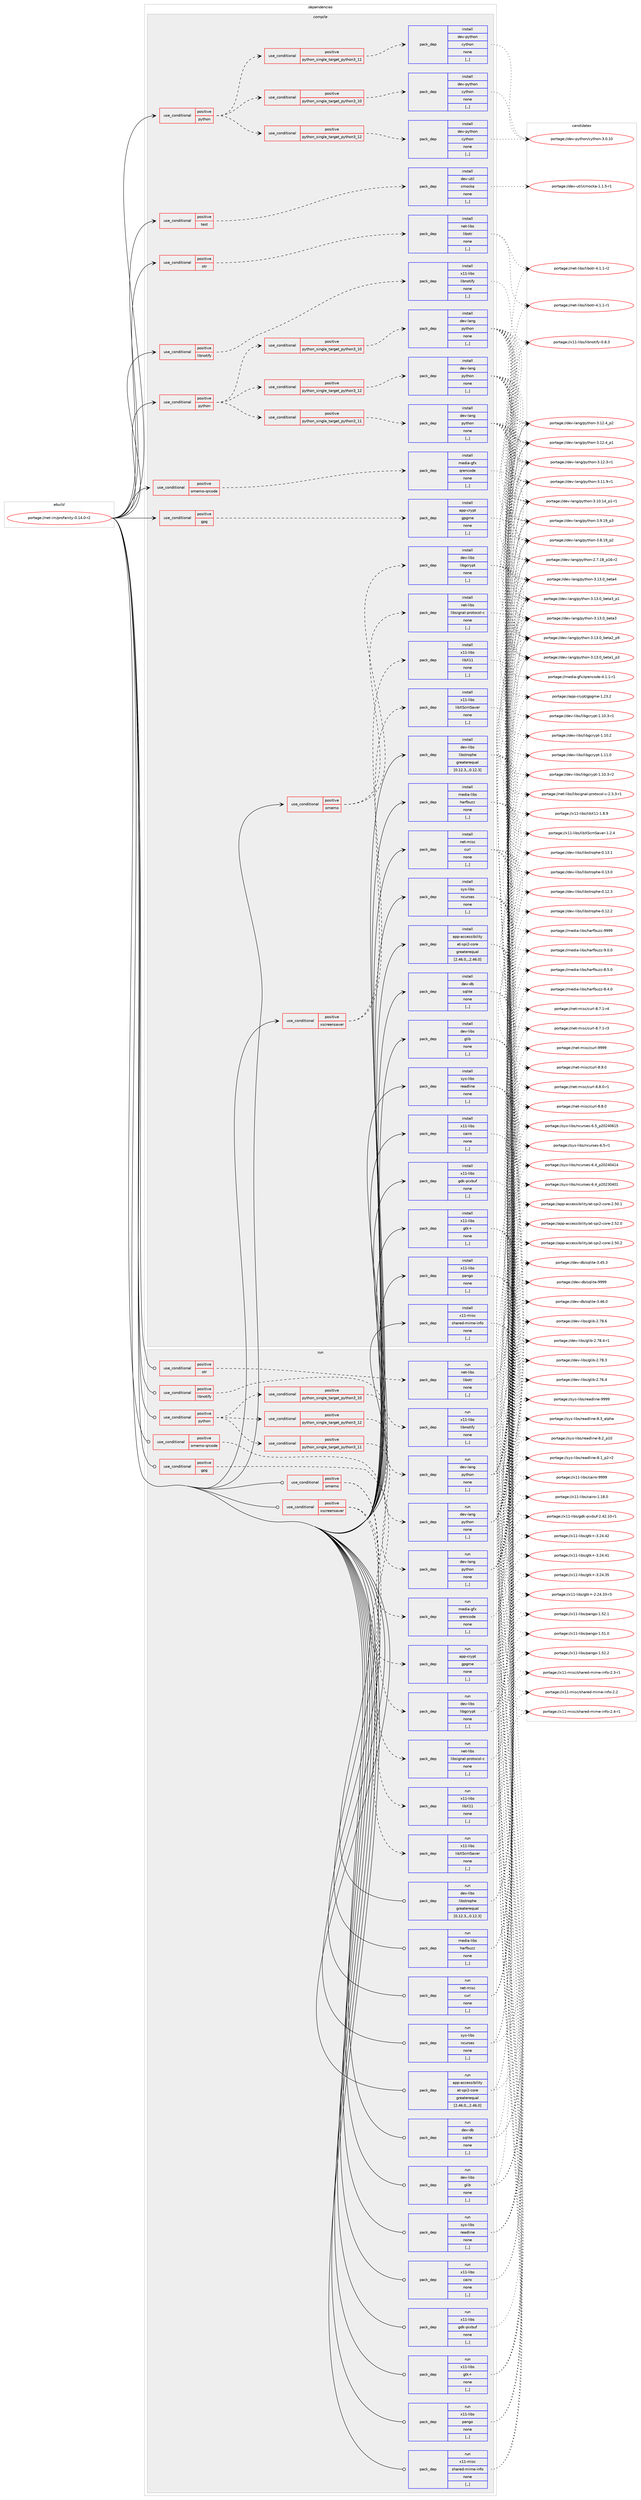 digraph prolog {

# *************
# Graph options
# *************

newrank=true;
concentrate=true;
compound=true;
graph [rankdir=LR,fontname=Helvetica,fontsize=10,ranksep=1.5];#, ranksep=2.5, nodesep=0.2];
edge  [arrowhead=vee];
node  [fontname=Helvetica,fontsize=10];

# **********
# The ebuild
# **********

subgraph cluster_leftcol {
color=gray;
label=<<i>ebuild</i>>;
id [label="portage://net-im/profanity-0.14.0-r2", color=red, width=4, href="../net-im/profanity-0.14.0-r2.svg"];
}

# ****************
# The dependencies
# ****************

subgraph cluster_midcol {
color=gray;
label=<<i>dependencies</i>>;
subgraph cluster_compile {
fillcolor="#eeeeee";
style=filled;
label=<<i>compile</i>>;
subgraph cond92000 {
dependency353353 [label=<<TABLE BORDER="0" CELLBORDER="1" CELLSPACING="0" CELLPADDING="4"><TR><TD ROWSPAN="3" CELLPADDING="10">use_conditional</TD></TR><TR><TD>positive</TD></TR><TR><TD>gpg</TD></TR></TABLE>>, shape=none, color=red];
subgraph pack258738 {
dependency353354 [label=<<TABLE BORDER="0" CELLBORDER="1" CELLSPACING="0" CELLPADDING="4" WIDTH="220"><TR><TD ROWSPAN="6" CELLPADDING="30">pack_dep</TD></TR><TR><TD WIDTH="110">install</TD></TR><TR><TD>app-crypt</TD></TR><TR><TD>gpgme</TD></TR><TR><TD>none</TD></TR><TR><TD>[,,]</TD></TR></TABLE>>, shape=none, color=blue];
}
dependency353353:e -> dependency353354:w [weight=20,style="dashed",arrowhead="vee"];
}
id:e -> dependency353353:w [weight=20,style="solid",arrowhead="vee"];
subgraph cond92001 {
dependency353355 [label=<<TABLE BORDER="0" CELLBORDER="1" CELLSPACING="0" CELLPADDING="4"><TR><TD ROWSPAN="3" CELLPADDING="10">use_conditional</TD></TR><TR><TD>positive</TD></TR><TR><TD>libnotify</TD></TR></TABLE>>, shape=none, color=red];
subgraph pack258739 {
dependency353356 [label=<<TABLE BORDER="0" CELLBORDER="1" CELLSPACING="0" CELLPADDING="4" WIDTH="220"><TR><TD ROWSPAN="6" CELLPADDING="30">pack_dep</TD></TR><TR><TD WIDTH="110">install</TD></TR><TR><TD>x11-libs</TD></TR><TR><TD>libnotify</TD></TR><TR><TD>none</TD></TR><TR><TD>[,,]</TD></TR></TABLE>>, shape=none, color=blue];
}
dependency353355:e -> dependency353356:w [weight=20,style="dashed",arrowhead="vee"];
}
id:e -> dependency353355:w [weight=20,style="solid",arrowhead="vee"];
subgraph cond92002 {
dependency353357 [label=<<TABLE BORDER="0" CELLBORDER="1" CELLSPACING="0" CELLPADDING="4"><TR><TD ROWSPAN="3" CELLPADDING="10">use_conditional</TD></TR><TR><TD>positive</TD></TR><TR><TD>omemo</TD></TR></TABLE>>, shape=none, color=red];
subgraph pack258740 {
dependency353358 [label=<<TABLE BORDER="0" CELLBORDER="1" CELLSPACING="0" CELLPADDING="4" WIDTH="220"><TR><TD ROWSPAN="6" CELLPADDING="30">pack_dep</TD></TR><TR><TD WIDTH="110">install</TD></TR><TR><TD>dev-libs</TD></TR><TR><TD>libgcrypt</TD></TR><TR><TD>none</TD></TR><TR><TD>[,,]</TD></TR></TABLE>>, shape=none, color=blue];
}
dependency353357:e -> dependency353358:w [weight=20,style="dashed",arrowhead="vee"];
subgraph pack258741 {
dependency353359 [label=<<TABLE BORDER="0" CELLBORDER="1" CELLSPACING="0" CELLPADDING="4" WIDTH="220"><TR><TD ROWSPAN="6" CELLPADDING="30">pack_dep</TD></TR><TR><TD WIDTH="110">install</TD></TR><TR><TD>net-libs</TD></TR><TR><TD>libsignal-protocol-c</TD></TR><TR><TD>none</TD></TR><TR><TD>[,,]</TD></TR></TABLE>>, shape=none, color=blue];
}
dependency353357:e -> dependency353359:w [weight=20,style="dashed",arrowhead="vee"];
}
id:e -> dependency353357:w [weight=20,style="solid",arrowhead="vee"];
subgraph cond92003 {
dependency353360 [label=<<TABLE BORDER="0" CELLBORDER="1" CELLSPACING="0" CELLPADDING="4"><TR><TD ROWSPAN="3" CELLPADDING="10">use_conditional</TD></TR><TR><TD>positive</TD></TR><TR><TD>omemo-qrcode</TD></TR></TABLE>>, shape=none, color=red];
subgraph pack258742 {
dependency353361 [label=<<TABLE BORDER="0" CELLBORDER="1" CELLSPACING="0" CELLPADDING="4" WIDTH="220"><TR><TD ROWSPAN="6" CELLPADDING="30">pack_dep</TD></TR><TR><TD WIDTH="110">install</TD></TR><TR><TD>media-gfx</TD></TR><TR><TD>qrencode</TD></TR><TR><TD>none</TD></TR><TR><TD>[,,]</TD></TR></TABLE>>, shape=none, color=blue];
}
dependency353360:e -> dependency353361:w [weight=20,style="dashed",arrowhead="vee"];
}
id:e -> dependency353360:w [weight=20,style="solid",arrowhead="vee"];
subgraph cond92004 {
dependency353362 [label=<<TABLE BORDER="0" CELLBORDER="1" CELLSPACING="0" CELLPADDING="4"><TR><TD ROWSPAN="3" CELLPADDING="10">use_conditional</TD></TR><TR><TD>positive</TD></TR><TR><TD>otr</TD></TR></TABLE>>, shape=none, color=red];
subgraph pack258743 {
dependency353363 [label=<<TABLE BORDER="0" CELLBORDER="1" CELLSPACING="0" CELLPADDING="4" WIDTH="220"><TR><TD ROWSPAN="6" CELLPADDING="30">pack_dep</TD></TR><TR><TD WIDTH="110">install</TD></TR><TR><TD>net-libs</TD></TR><TR><TD>libotr</TD></TR><TR><TD>none</TD></TR><TR><TD>[,,]</TD></TR></TABLE>>, shape=none, color=blue];
}
dependency353362:e -> dependency353363:w [weight=20,style="dashed",arrowhead="vee"];
}
id:e -> dependency353362:w [weight=20,style="solid",arrowhead="vee"];
subgraph cond92005 {
dependency353364 [label=<<TABLE BORDER="0" CELLBORDER="1" CELLSPACING="0" CELLPADDING="4"><TR><TD ROWSPAN="3" CELLPADDING="10">use_conditional</TD></TR><TR><TD>positive</TD></TR><TR><TD>python</TD></TR></TABLE>>, shape=none, color=red];
subgraph cond92006 {
dependency353365 [label=<<TABLE BORDER="0" CELLBORDER="1" CELLSPACING="0" CELLPADDING="4"><TR><TD ROWSPAN="3" CELLPADDING="10">use_conditional</TD></TR><TR><TD>positive</TD></TR><TR><TD>python_single_target_python3_10</TD></TR></TABLE>>, shape=none, color=red];
subgraph pack258744 {
dependency353366 [label=<<TABLE BORDER="0" CELLBORDER="1" CELLSPACING="0" CELLPADDING="4" WIDTH="220"><TR><TD ROWSPAN="6" CELLPADDING="30">pack_dep</TD></TR><TR><TD WIDTH="110">install</TD></TR><TR><TD>dev-lang</TD></TR><TR><TD>python</TD></TR><TR><TD>none</TD></TR><TR><TD>[,,]</TD></TR></TABLE>>, shape=none, color=blue];
}
dependency353365:e -> dependency353366:w [weight=20,style="dashed",arrowhead="vee"];
}
dependency353364:e -> dependency353365:w [weight=20,style="dashed",arrowhead="vee"];
subgraph cond92007 {
dependency353367 [label=<<TABLE BORDER="0" CELLBORDER="1" CELLSPACING="0" CELLPADDING="4"><TR><TD ROWSPAN="3" CELLPADDING="10">use_conditional</TD></TR><TR><TD>positive</TD></TR><TR><TD>python_single_target_python3_11</TD></TR></TABLE>>, shape=none, color=red];
subgraph pack258745 {
dependency353368 [label=<<TABLE BORDER="0" CELLBORDER="1" CELLSPACING="0" CELLPADDING="4" WIDTH="220"><TR><TD ROWSPAN="6" CELLPADDING="30">pack_dep</TD></TR><TR><TD WIDTH="110">install</TD></TR><TR><TD>dev-lang</TD></TR><TR><TD>python</TD></TR><TR><TD>none</TD></TR><TR><TD>[,,]</TD></TR></TABLE>>, shape=none, color=blue];
}
dependency353367:e -> dependency353368:w [weight=20,style="dashed",arrowhead="vee"];
}
dependency353364:e -> dependency353367:w [weight=20,style="dashed",arrowhead="vee"];
subgraph cond92008 {
dependency353369 [label=<<TABLE BORDER="0" CELLBORDER="1" CELLSPACING="0" CELLPADDING="4"><TR><TD ROWSPAN="3" CELLPADDING="10">use_conditional</TD></TR><TR><TD>positive</TD></TR><TR><TD>python_single_target_python3_12</TD></TR></TABLE>>, shape=none, color=red];
subgraph pack258746 {
dependency353370 [label=<<TABLE BORDER="0" CELLBORDER="1" CELLSPACING="0" CELLPADDING="4" WIDTH="220"><TR><TD ROWSPAN="6" CELLPADDING="30">pack_dep</TD></TR><TR><TD WIDTH="110">install</TD></TR><TR><TD>dev-lang</TD></TR><TR><TD>python</TD></TR><TR><TD>none</TD></TR><TR><TD>[,,]</TD></TR></TABLE>>, shape=none, color=blue];
}
dependency353369:e -> dependency353370:w [weight=20,style="dashed",arrowhead="vee"];
}
dependency353364:e -> dependency353369:w [weight=20,style="dashed",arrowhead="vee"];
}
id:e -> dependency353364:w [weight=20,style="solid",arrowhead="vee"];
subgraph cond92009 {
dependency353371 [label=<<TABLE BORDER="0" CELLBORDER="1" CELLSPACING="0" CELLPADDING="4"><TR><TD ROWSPAN="3" CELLPADDING="10">use_conditional</TD></TR><TR><TD>positive</TD></TR><TR><TD>python</TD></TR></TABLE>>, shape=none, color=red];
subgraph cond92010 {
dependency353372 [label=<<TABLE BORDER="0" CELLBORDER="1" CELLSPACING="0" CELLPADDING="4"><TR><TD ROWSPAN="3" CELLPADDING="10">use_conditional</TD></TR><TR><TD>positive</TD></TR><TR><TD>python_single_target_python3_10</TD></TR></TABLE>>, shape=none, color=red];
subgraph pack258747 {
dependency353373 [label=<<TABLE BORDER="0" CELLBORDER="1" CELLSPACING="0" CELLPADDING="4" WIDTH="220"><TR><TD ROWSPAN="6" CELLPADDING="30">pack_dep</TD></TR><TR><TD WIDTH="110">install</TD></TR><TR><TD>dev-python</TD></TR><TR><TD>cython</TD></TR><TR><TD>none</TD></TR><TR><TD>[,,]</TD></TR></TABLE>>, shape=none, color=blue];
}
dependency353372:e -> dependency353373:w [weight=20,style="dashed",arrowhead="vee"];
}
dependency353371:e -> dependency353372:w [weight=20,style="dashed",arrowhead="vee"];
subgraph cond92011 {
dependency353374 [label=<<TABLE BORDER="0" CELLBORDER="1" CELLSPACING="0" CELLPADDING="4"><TR><TD ROWSPAN="3" CELLPADDING="10">use_conditional</TD></TR><TR><TD>positive</TD></TR><TR><TD>python_single_target_python3_11</TD></TR></TABLE>>, shape=none, color=red];
subgraph pack258748 {
dependency353375 [label=<<TABLE BORDER="0" CELLBORDER="1" CELLSPACING="0" CELLPADDING="4" WIDTH="220"><TR><TD ROWSPAN="6" CELLPADDING="30">pack_dep</TD></TR><TR><TD WIDTH="110">install</TD></TR><TR><TD>dev-python</TD></TR><TR><TD>cython</TD></TR><TR><TD>none</TD></TR><TR><TD>[,,]</TD></TR></TABLE>>, shape=none, color=blue];
}
dependency353374:e -> dependency353375:w [weight=20,style="dashed",arrowhead="vee"];
}
dependency353371:e -> dependency353374:w [weight=20,style="dashed",arrowhead="vee"];
subgraph cond92012 {
dependency353376 [label=<<TABLE BORDER="0" CELLBORDER="1" CELLSPACING="0" CELLPADDING="4"><TR><TD ROWSPAN="3" CELLPADDING="10">use_conditional</TD></TR><TR><TD>positive</TD></TR><TR><TD>python_single_target_python3_12</TD></TR></TABLE>>, shape=none, color=red];
subgraph pack258749 {
dependency353377 [label=<<TABLE BORDER="0" CELLBORDER="1" CELLSPACING="0" CELLPADDING="4" WIDTH="220"><TR><TD ROWSPAN="6" CELLPADDING="30">pack_dep</TD></TR><TR><TD WIDTH="110">install</TD></TR><TR><TD>dev-python</TD></TR><TR><TD>cython</TD></TR><TR><TD>none</TD></TR><TR><TD>[,,]</TD></TR></TABLE>>, shape=none, color=blue];
}
dependency353376:e -> dependency353377:w [weight=20,style="dashed",arrowhead="vee"];
}
dependency353371:e -> dependency353376:w [weight=20,style="dashed",arrowhead="vee"];
}
id:e -> dependency353371:w [weight=20,style="solid",arrowhead="vee"];
subgraph cond92013 {
dependency353378 [label=<<TABLE BORDER="0" CELLBORDER="1" CELLSPACING="0" CELLPADDING="4"><TR><TD ROWSPAN="3" CELLPADDING="10">use_conditional</TD></TR><TR><TD>positive</TD></TR><TR><TD>test</TD></TR></TABLE>>, shape=none, color=red];
subgraph pack258750 {
dependency353379 [label=<<TABLE BORDER="0" CELLBORDER="1" CELLSPACING="0" CELLPADDING="4" WIDTH="220"><TR><TD ROWSPAN="6" CELLPADDING="30">pack_dep</TD></TR><TR><TD WIDTH="110">install</TD></TR><TR><TD>dev-util</TD></TR><TR><TD>cmocka</TD></TR><TR><TD>none</TD></TR><TR><TD>[,,]</TD></TR></TABLE>>, shape=none, color=blue];
}
dependency353378:e -> dependency353379:w [weight=20,style="dashed",arrowhead="vee"];
}
id:e -> dependency353378:w [weight=20,style="solid",arrowhead="vee"];
subgraph cond92014 {
dependency353380 [label=<<TABLE BORDER="0" CELLBORDER="1" CELLSPACING="0" CELLPADDING="4"><TR><TD ROWSPAN="3" CELLPADDING="10">use_conditional</TD></TR><TR><TD>positive</TD></TR><TR><TD>xscreensaver</TD></TR></TABLE>>, shape=none, color=red];
subgraph pack258751 {
dependency353381 [label=<<TABLE BORDER="0" CELLBORDER="1" CELLSPACING="0" CELLPADDING="4" WIDTH="220"><TR><TD ROWSPAN="6" CELLPADDING="30">pack_dep</TD></TR><TR><TD WIDTH="110">install</TD></TR><TR><TD>x11-libs</TD></TR><TR><TD>libXScrnSaver</TD></TR><TR><TD>none</TD></TR><TR><TD>[,,]</TD></TR></TABLE>>, shape=none, color=blue];
}
dependency353380:e -> dependency353381:w [weight=20,style="dashed",arrowhead="vee"];
subgraph pack258752 {
dependency353382 [label=<<TABLE BORDER="0" CELLBORDER="1" CELLSPACING="0" CELLPADDING="4" WIDTH="220"><TR><TD ROWSPAN="6" CELLPADDING="30">pack_dep</TD></TR><TR><TD WIDTH="110">install</TD></TR><TR><TD>x11-libs</TD></TR><TR><TD>libX11</TD></TR><TR><TD>none</TD></TR><TR><TD>[,,]</TD></TR></TABLE>>, shape=none, color=blue];
}
dependency353380:e -> dependency353382:w [weight=20,style="dashed",arrowhead="vee"];
}
id:e -> dependency353380:w [weight=20,style="solid",arrowhead="vee"];
subgraph pack258753 {
dependency353383 [label=<<TABLE BORDER="0" CELLBORDER="1" CELLSPACING="0" CELLPADDING="4" WIDTH="220"><TR><TD ROWSPAN="6" CELLPADDING="30">pack_dep</TD></TR><TR><TD WIDTH="110">install</TD></TR><TR><TD>app-accessibility</TD></TR><TR><TD>at-spi2-core</TD></TR><TR><TD>greaterequal</TD></TR><TR><TD>[2.46.0,,,2.46.0]</TD></TR></TABLE>>, shape=none, color=blue];
}
id:e -> dependency353383:w [weight=20,style="solid",arrowhead="vee"];
subgraph pack258754 {
dependency353384 [label=<<TABLE BORDER="0" CELLBORDER="1" CELLSPACING="0" CELLPADDING="4" WIDTH="220"><TR><TD ROWSPAN="6" CELLPADDING="30">pack_dep</TD></TR><TR><TD WIDTH="110">install</TD></TR><TR><TD>dev-db</TD></TR><TR><TD>sqlite</TD></TR><TR><TD>none</TD></TR><TR><TD>[,,]</TD></TR></TABLE>>, shape=none, color=blue];
}
id:e -> dependency353384:w [weight=20,style="solid",arrowhead="vee"];
subgraph pack258755 {
dependency353385 [label=<<TABLE BORDER="0" CELLBORDER="1" CELLSPACING="0" CELLPADDING="4" WIDTH="220"><TR><TD ROWSPAN="6" CELLPADDING="30">pack_dep</TD></TR><TR><TD WIDTH="110">install</TD></TR><TR><TD>dev-libs</TD></TR><TR><TD>glib</TD></TR><TR><TD>none</TD></TR><TR><TD>[,,]</TD></TR></TABLE>>, shape=none, color=blue];
}
id:e -> dependency353385:w [weight=20,style="solid",arrowhead="vee"];
subgraph pack258756 {
dependency353386 [label=<<TABLE BORDER="0" CELLBORDER="1" CELLSPACING="0" CELLPADDING="4" WIDTH="220"><TR><TD ROWSPAN="6" CELLPADDING="30">pack_dep</TD></TR><TR><TD WIDTH="110">install</TD></TR><TR><TD>dev-libs</TD></TR><TR><TD>libstrophe</TD></TR><TR><TD>greaterequal</TD></TR><TR><TD>[0.12.3,,,0.12.3]</TD></TR></TABLE>>, shape=none, color=blue];
}
id:e -> dependency353386:w [weight=20,style="solid",arrowhead="vee"];
subgraph pack258757 {
dependency353387 [label=<<TABLE BORDER="0" CELLBORDER="1" CELLSPACING="0" CELLPADDING="4" WIDTH="220"><TR><TD ROWSPAN="6" CELLPADDING="30">pack_dep</TD></TR><TR><TD WIDTH="110">install</TD></TR><TR><TD>media-libs</TD></TR><TR><TD>harfbuzz</TD></TR><TR><TD>none</TD></TR><TR><TD>[,,]</TD></TR></TABLE>>, shape=none, color=blue];
}
id:e -> dependency353387:w [weight=20,style="solid",arrowhead="vee"];
subgraph pack258758 {
dependency353388 [label=<<TABLE BORDER="0" CELLBORDER="1" CELLSPACING="0" CELLPADDING="4" WIDTH="220"><TR><TD ROWSPAN="6" CELLPADDING="30">pack_dep</TD></TR><TR><TD WIDTH="110">install</TD></TR><TR><TD>net-misc</TD></TR><TR><TD>curl</TD></TR><TR><TD>none</TD></TR><TR><TD>[,,]</TD></TR></TABLE>>, shape=none, color=blue];
}
id:e -> dependency353388:w [weight=20,style="solid",arrowhead="vee"];
subgraph pack258759 {
dependency353389 [label=<<TABLE BORDER="0" CELLBORDER="1" CELLSPACING="0" CELLPADDING="4" WIDTH="220"><TR><TD ROWSPAN="6" CELLPADDING="30">pack_dep</TD></TR><TR><TD WIDTH="110">install</TD></TR><TR><TD>sys-libs</TD></TR><TR><TD>ncurses</TD></TR><TR><TD>none</TD></TR><TR><TD>[,,]</TD></TR></TABLE>>, shape=none, color=blue];
}
id:e -> dependency353389:w [weight=20,style="solid",arrowhead="vee"];
subgraph pack258760 {
dependency353390 [label=<<TABLE BORDER="0" CELLBORDER="1" CELLSPACING="0" CELLPADDING="4" WIDTH="220"><TR><TD ROWSPAN="6" CELLPADDING="30">pack_dep</TD></TR><TR><TD WIDTH="110">install</TD></TR><TR><TD>sys-libs</TD></TR><TR><TD>readline</TD></TR><TR><TD>none</TD></TR><TR><TD>[,,]</TD></TR></TABLE>>, shape=none, color=blue];
}
id:e -> dependency353390:w [weight=20,style="solid",arrowhead="vee"];
subgraph pack258761 {
dependency353391 [label=<<TABLE BORDER="0" CELLBORDER="1" CELLSPACING="0" CELLPADDING="4" WIDTH="220"><TR><TD ROWSPAN="6" CELLPADDING="30">pack_dep</TD></TR><TR><TD WIDTH="110">install</TD></TR><TR><TD>x11-libs</TD></TR><TR><TD>cairo</TD></TR><TR><TD>none</TD></TR><TR><TD>[,,]</TD></TR></TABLE>>, shape=none, color=blue];
}
id:e -> dependency353391:w [weight=20,style="solid",arrowhead="vee"];
subgraph pack258762 {
dependency353392 [label=<<TABLE BORDER="0" CELLBORDER="1" CELLSPACING="0" CELLPADDING="4" WIDTH="220"><TR><TD ROWSPAN="6" CELLPADDING="30">pack_dep</TD></TR><TR><TD WIDTH="110">install</TD></TR><TR><TD>x11-libs</TD></TR><TR><TD>gdk-pixbuf</TD></TR><TR><TD>none</TD></TR><TR><TD>[,,]</TD></TR></TABLE>>, shape=none, color=blue];
}
id:e -> dependency353392:w [weight=20,style="solid",arrowhead="vee"];
subgraph pack258763 {
dependency353393 [label=<<TABLE BORDER="0" CELLBORDER="1" CELLSPACING="0" CELLPADDING="4" WIDTH="220"><TR><TD ROWSPAN="6" CELLPADDING="30">pack_dep</TD></TR><TR><TD WIDTH="110">install</TD></TR><TR><TD>x11-libs</TD></TR><TR><TD>gtk+</TD></TR><TR><TD>none</TD></TR><TR><TD>[,,]</TD></TR></TABLE>>, shape=none, color=blue];
}
id:e -> dependency353393:w [weight=20,style="solid",arrowhead="vee"];
subgraph pack258764 {
dependency353394 [label=<<TABLE BORDER="0" CELLBORDER="1" CELLSPACING="0" CELLPADDING="4" WIDTH="220"><TR><TD ROWSPAN="6" CELLPADDING="30">pack_dep</TD></TR><TR><TD WIDTH="110">install</TD></TR><TR><TD>x11-libs</TD></TR><TR><TD>pango</TD></TR><TR><TD>none</TD></TR><TR><TD>[,,]</TD></TR></TABLE>>, shape=none, color=blue];
}
id:e -> dependency353394:w [weight=20,style="solid",arrowhead="vee"];
subgraph pack258765 {
dependency353395 [label=<<TABLE BORDER="0" CELLBORDER="1" CELLSPACING="0" CELLPADDING="4" WIDTH="220"><TR><TD ROWSPAN="6" CELLPADDING="30">pack_dep</TD></TR><TR><TD WIDTH="110">install</TD></TR><TR><TD>x11-misc</TD></TR><TR><TD>shared-mime-info</TD></TR><TR><TD>none</TD></TR><TR><TD>[,,]</TD></TR></TABLE>>, shape=none, color=blue];
}
id:e -> dependency353395:w [weight=20,style="solid",arrowhead="vee"];
}
subgraph cluster_compileandrun {
fillcolor="#eeeeee";
style=filled;
label=<<i>compile and run</i>>;
}
subgraph cluster_run {
fillcolor="#eeeeee";
style=filled;
label=<<i>run</i>>;
subgraph cond92015 {
dependency353396 [label=<<TABLE BORDER="0" CELLBORDER="1" CELLSPACING="0" CELLPADDING="4"><TR><TD ROWSPAN="3" CELLPADDING="10">use_conditional</TD></TR><TR><TD>positive</TD></TR><TR><TD>gpg</TD></TR></TABLE>>, shape=none, color=red];
subgraph pack258766 {
dependency353397 [label=<<TABLE BORDER="0" CELLBORDER="1" CELLSPACING="0" CELLPADDING="4" WIDTH="220"><TR><TD ROWSPAN="6" CELLPADDING="30">pack_dep</TD></TR><TR><TD WIDTH="110">run</TD></TR><TR><TD>app-crypt</TD></TR><TR><TD>gpgme</TD></TR><TR><TD>none</TD></TR><TR><TD>[,,]</TD></TR></TABLE>>, shape=none, color=blue];
}
dependency353396:e -> dependency353397:w [weight=20,style="dashed",arrowhead="vee"];
}
id:e -> dependency353396:w [weight=20,style="solid",arrowhead="odot"];
subgraph cond92016 {
dependency353398 [label=<<TABLE BORDER="0" CELLBORDER="1" CELLSPACING="0" CELLPADDING="4"><TR><TD ROWSPAN="3" CELLPADDING="10">use_conditional</TD></TR><TR><TD>positive</TD></TR><TR><TD>libnotify</TD></TR></TABLE>>, shape=none, color=red];
subgraph pack258767 {
dependency353399 [label=<<TABLE BORDER="0" CELLBORDER="1" CELLSPACING="0" CELLPADDING="4" WIDTH="220"><TR><TD ROWSPAN="6" CELLPADDING="30">pack_dep</TD></TR><TR><TD WIDTH="110">run</TD></TR><TR><TD>x11-libs</TD></TR><TR><TD>libnotify</TD></TR><TR><TD>none</TD></TR><TR><TD>[,,]</TD></TR></TABLE>>, shape=none, color=blue];
}
dependency353398:e -> dependency353399:w [weight=20,style="dashed",arrowhead="vee"];
}
id:e -> dependency353398:w [weight=20,style="solid",arrowhead="odot"];
subgraph cond92017 {
dependency353400 [label=<<TABLE BORDER="0" CELLBORDER="1" CELLSPACING="0" CELLPADDING="4"><TR><TD ROWSPAN="3" CELLPADDING="10">use_conditional</TD></TR><TR><TD>positive</TD></TR><TR><TD>omemo</TD></TR></TABLE>>, shape=none, color=red];
subgraph pack258768 {
dependency353401 [label=<<TABLE BORDER="0" CELLBORDER="1" CELLSPACING="0" CELLPADDING="4" WIDTH="220"><TR><TD ROWSPAN="6" CELLPADDING="30">pack_dep</TD></TR><TR><TD WIDTH="110">run</TD></TR><TR><TD>dev-libs</TD></TR><TR><TD>libgcrypt</TD></TR><TR><TD>none</TD></TR><TR><TD>[,,]</TD></TR></TABLE>>, shape=none, color=blue];
}
dependency353400:e -> dependency353401:w [weight=20,style="dashed",arrowhead="vee"];
subgraph pack258769 {
dependency353402 [label=<<TABLE BORDER="0" CELLBORDER="1" CELLSPACING="0" CELLPADDING="4" WIDTH="220"><TR><TD ROWSPAN="6" CELLPADDING="30">pack_dep</TD></TR><TR><TD WIDTH="110">run</TD></TR><TR><TD>net-libs</TD></TR><TR><TD>libsignal-protocol-c</TD></TR><TR><TD>none</TD></TR><TR><TD>[,,]</TD></TR></TABLE>>, shape=none, color=blue];
}
dependency353400:e -> dependency353402:w [weight=20,style="dashed",arrowhead="vee"];
}
id:e -> dependency353400:w [weight=20,style="solid",arrowhead="odot"];
subgraph cond92018 {
dependency353403 [label=<<TABLE BORDER="0" CELLBORDER="1" CELLSPACING="0" CELLPADDING="4"><TR><TD ROWSPAN="3" CELLPADDING="10">use_conditional</TD></TR><TR><TD>positive</TD></TR><TR><TD>omemo-qrcode</TD></TR></TABLE>>, shape=none, color=red];
subgraph pack258770 {
dependency353404 [label=<<TABLE BORDER="0" CELLBORDER="1" CELLSPACING="0" CELLPADDING="4" WIDTH="220"><TR><TD ROWSPAN="6" CELLPADDING="30">pack_dep</TD></TR><TR><TD WIDTH="110">run</TD></TR><TR><TD>media-gfx</TD></TR><TR><TD>qrencode</TD></TR><TR><TD>none</TD></TR><TR><TD>[,,]</TD></TR></TABLE>>, shape=none, color=blue];
}
dependency353403:e -> dependency353404:w [weight=20,style="dashed",arrowhead="vee"];
}
id:e -> dependency353403:w [weight=20,style="solid",arrowhead="odot"];
subgraph cond92019 {
dependency353405 [label=<<TABLE BORDER="0" CELLBORDER="1" CELLSPACING="0" CELLPADDING="4"><TR><TD ROWSPAN="3" CELLPADDING="10">use_conditional</TD></TR><TR><TD>positive</TD></TR><TR><TD>otr</TD></TR></TABLE>>, shape=none, color=red];
subgraph pack258771 {
dependency353406 [label=<<TABLE BORDER="0" CELLBORDER="1" CELLSPACING="0" CELLPADDING="4" WIDTH="220"><TR><TD ROWSPAN="6" CELLPADDING="30">pack_dep</TD></TR><TR><TD WIDTH="110">run</TD></TR><TR><TD>net-libs</TD></TR><TR><TD>libotr</TD></TR><TR><TD>none</TD></TR><TR><TD>[,,]</TD></TR></TABLE>>, shape=none, color=blue];
}
dependency353405:e -> dependency353406:w [weight=20,style="dashed",arrowhead="vee"];
}
id:e -> dependency353405:w [weight=20,style="solid",arrowhead="odot"];
subgraph cond92020 {
dependency353407 [label=<<TABLE BORDER="0" CELLBORDER="1" CELLSPACING="0" CELLPADDING="4"><TR><TD ROWSPAN="3" CELLPADDING="10">use_conditional</TD></TR><TR><TD>positive</TD></TR><TR><TD>python</TD></TR></TABLE>>, shape=none, color=red];
subgraph cond92021 {
dependency353408 [label=<<TABLE BORDER="0" CELLBORDER="1" CELLSPACING="0" CELLPADDING="4"><TR><TD ROWSPAN="3" CELLPADDING="10">use_conditional</TD></TR><TR><TD>positive</TD></TR><TR><TD>python_single_target_python3_10</TD></TR></TABLE>>, shape=none, color=red];
subgraph pack258772 {
dependency353409 [label=<<TABLE BORDER="0" CELLBORDER="1" CELLSPACING="0" CELLPADDING="4" WIDTH="220"><TR><TD ROWSPAN="6" CELLPADDING="30">pack_dep</TD></TR><TR><TD WIDTH="110">run</TD></TR><TR><TD>dev-lang</TD></TR><TR><TD>python</TD></TR><TR><TD>none</TD></TR><TR><TD>[,,]</TD></TR></TABLE>>, shape=none, color=blue];
}
dependency353408:e -> dependency353409:w [weight=20,style="dashed",arrowhead="vee"];
}
dependency353407:e -> dependency353408:w [weight=20,style="dashed",arrowhead="vee"];
subgraph cond92022 {
dependency353410 [label=<<TABLE BORDER="0" CELLBORDER="1" CELLSPACING="0" CELLPADDING="4"><TR><TD ROWSPAN="3" CELLPADDING="10">use_conditional</TD></TR><TR><TD>positive</TD></TR><TR><TD>python_single_target_python3_11</TD></TR></TABLE>>, shape=none, color=red];
subgraph pack258773 {
dependency353411 [label=<<TABLE BORDER="0" CELLBORDER="1" CELLSPACING="0" CELLPADDING="4" WIDTH="220"><TR><TD ROWSPAN="6" CELLPADDING="30">pack_dep</TD></TR><TR><TD WIDTH="110">run</TD></TR><TR><TD>dev-lang</TD></TR><TR><TD>python</TD></TR><TR><TD>none</TD></TR><TR><TD>[,,]</TD></TR></TABLE>>, shape=none, color=blue];
}
dependency353410:e -> dependency353411:w [weight=20,style="dashed",arrowhead="vee"];
}
dependency353407:e -> dependency353410:w [weight=20,style="dashed",arrowhead="vee"];
subgraph cond92023 {
dependency353412 [label=<<TABLE BORDER="0" CELLBORDER="1" CELLSPACING="0" CELLPADDING="4"><TR><TD ROWSPAN="3" CELLPADDING="10">use_conditional</TD></TR><TR><TD>positive</TD></TR><TR><TD>python_single_target_python3_12</TD></TR></TABLE>>, shape=none, color=red];
subgraph pack258774 {
dependency353413 [label=<<TABLE BORDER="0" CELLBORDER="1" CELLSPACING="0" CELLPADDING="4" WIDTH="220"><TR><TD ROWSPAN="6" CELLPADDING="30">pack_dep</TD></TR><TR><TD WIDTH="110">run</TD></TR><TR><TD>dev-lang</TD></TR><TR><TD>python</TD></TR><TR><TD>none</TD></TR><TR><TD>[,,]</TD></TR></TABLE>>, shape=none, color=blue];
}
dependency353412:e -> dependency353413:w [weight=20,style="dashed",arrowhead="vee"];
}
dependency353407:e -> dependency353412:w [weight=20,style="dashed",arrowhead="vee"];
}
id:e -> dependency353407:w [weight=20,style="solid",arrowhead="odot"];
subgraph cond92024 {
dependency353414 [label=<<TABLE BORDER="0" CELLBORDER="1" CELLSPACING="0" CELLPADDING="4"><TR><TD ROWSPAN="3" CELLPADDING="10">use_conditional</TD></TR><TR><TD>positive</TD></TR><TR><TD>xscreensaver</TD></TR></TABLE>>, shape=none, color=red];
subgraph pack258775 {
dependency353415 [label=<<TABLE BORDER="0" CELLBORDER="1" CELLSPACING="0" CELLPADDING="4" WIDTH="220"><TR><TD ROWSPAN="6" CELLPADDING="30">pack_dep</TD></TR><TR><TD WIDTH="110">run</TD></TR><TR><TD>x11-libs</TD></TR><TR><TD>libXScrnSaver</TD></TR><TR><TD>none</TD></TR><TR><TD>[,,]</TD></TR></TABLE>>, shape=none, color=blue];
}
dependency353414:e -> dependency353415:w [weight=20,style="dashed",arrowhead="vee"];
subgraph pack258776 {
dependency353416 [label=<<TABLE BORDER="0" CELLBORDER="1" CELLSPACING="0" CELLPADDING="4" WIDTH="220"><TR><TD ROWSPAN="6" CELLPADDING="30">pack_dep</TD></TR><TR><TD WIDTH="110">run</TD></TR><TR><TD>x11-libs</TD></TR><TR><TD>libX11</TD></TR><TR><TD>none</TD></TR><TR><TD>[,,]</TD></TR></TABLE>>, shape=none, color=blue];
}
dependency353414:e -> dependency353416:w [weight=20,style="dashed",arrowhead="vee"];
}
id:e -> dependency353414:w [weight=20,style="solid",arrowhead="odot"];
subgraph pack258777 {
dependency353417 [label=<<TABLE BORDER="0" CELLBORDER="1" CELLSPACING="0" CELLPADDING="4" WIDTH="220"><TR><TD ROWSPAN="6" CELLPADDING="30">pack_dep</TD></TR><TR><TD WIDTH="110">run</TD></TR><TR><TD>app-accessibility</TD></TR><TR><TD>at-spi2-core</TD></TR><TR><TD>greaterequal</TD></TR><TR><TD>[2.46.0,,,2.46.0]</TD></TR></TABLE>>, shape=none, color=blue];
}
id:e -> dependency353417:w [weight=20,style="solid",arrowhead="odot"];
subgraph pack258778 {
dependency353418 [label=<<TABLE BORDER="0" CELLBORDER="1" CELLSPACING="0" CELLPADDING="4" WIDTH="220"><TR><TD ROWSPAN="6" CELLPADDING="30">pack_dep</TD></TR><TR><TD WIDTH="110">run</TD></TR><TR><TD>dev-db</TD></TR><TR><TD>sqlite</TD></TR><TR><TD>none</TD></TR><TR><TD>[,,]</TD></TR></TABLE>>, shape=none, color=blue];
}
id:e -> dependency353418:w [weight=20,style="solid",arrowhead="odot"];
subgraph pack258779 {
dependency353419 [label=<<TABLE BORDER="0" CELLBORDER="1" CELLSPACING="0" CELLPADDING="4" WIDTH="220"><TR><TD ROWSPAN="6" CELLPADDING="30">pack_dep</TD></TR><TR><TD WIDTH="110">run</TD></TR><TR><TD>dev-libs</TD></TR><TR><TD>glib</TD></TR><TR><TD>none</TD></TR><TR><TD>[,,]</TD></TR></TABLE>>, shape=none, color=blue];
}
id:e -> dependency353419:w [weight=20,style="solid",arrowhead="odot"];
subgraph pack258780 {
dependency353420 [label=<<TABLE BORDER="0" CELLBORDER="1" CELLSPACING="0" CELLPADDING="4" WIDTH="220"><TR><TD ROWSPAN="6" CELLPADDING="30">pack_dep</TD></TR><TR><TD WIDTH="110">run</TD></TR><TR><TD>dev-libs</TD></TR><TR><TD>libstrophe</TD></TR><TR><TD>greaterequal</TD></TR><TR><TD>[0.12.3,,,0.12.3]</TD></TR></TABLE>>, shape=none, color=blue];
}
id:e -> dependency353420:w [weight=20,style="solid",arrowhead="odot"];
subgraph pack258781 {
dependency353421 [label=<<TABLE BORDER="0" CELLBORDER="1" CELLSPACING="0" CELLPADDING="4" WIDTH="220"><TR><TD ROWSPAN="6" CELLPADDING="30">pack_dep</TD></TR><TR><TD WIDTH="110">run</TD></TR><TR><TD>media-libs</TD></TR><TR><TD>harfbuzz</TD></TR><TR><TD>none</TD></TR><TR><TD>[,,]</TD></TR></TABLE>>, shape=none, color=blue];
}
id:e -> dependency353421:w [weight=20,style="solid",arrowhead="odot"];
subgraph pack258782 {
dependency353422 [label=<<TABLE BORDER="0" CELLBORDER="1" CELLSPACING="0" CELLPADDING="4" WIDTH="220"><TR><TD ROWSPAN="6" CELLPADDING="30">pack_dep</TD></TR><TR><TD WIDTH="110">run</TD></TR><TR><TD>net-misc</TD></TR><TR><TD>curl</TD></TR><TR><TD>none</TD></TR><TR><TD>[,,]</TD></TR></TABLE>>, shape=none, color=blue];
}
id:e -> dependency353422:w [weight=20,style="solid",arrowhead="odot"];
subgraph pack258783 {
dependency353423 [label=<<TABLE BORDER="0" CELLBORDER="1" CELLSPACING="0" CELLPADDING="4" WIDTH="220"><TR><TD ROWSPAN="6" CELLPADDING="30">pack_dep</TD></TR><TR><TD WIDTH="110">run</TD></TR><TR><TD>sys-libs</TD></TR><TR><TD>ncurses</TD></TR><TR><TD>none</TD></TR><TR><TD>[,,]</TD></TR></TABLE>>, shape=none, color=blue];
}
id:e -> dependency353423:w [weight=20,style="solid",arrowhead="odot"];
subgraph pack258784 {
dependency353424 [label=<<TABLE BORDER="0" CELLBORDER="1" CELLSPACING="0" CELLPADDING="4" WIDTH="220"><TR><TD ROWSPAN="6" CELLPADDING="30">pack_dep</TD></TR><TR><TD WIDTH="110">run</TD></TR><TR><TD>sys-libs</TD></TR><TR><TD>readline</TD></TR><TR><TD>none</TD></TR><TR><TD>[,,]</TD></TR></TABLE>>, shape=none, color=blue];
}
id:e -> dependency353424:w [weight=20,style="solid",arrowhead="odot"];
subgraph pack258785 {
dependency353425 [label=<<TABLE BORDER="0" CELLBORDER="1" CELLSPACING="0" CELLPADDING="4" WIDTH="220"><TR><TD ROWSPAN="6" CELLPADDING="30">pack_dep</TD></TR><TR><TD WIDTH="110">run</TD></TR><TR><TD>x11-libs</TD></TR><TR><TD>cairo</TD></TR><TR><TD>none</TD></TR><TR><TD>[,,]</TD></TR></TABLE>>, shape=none, color=blue];
}
id:e -> dependency353425:w [weight=20,style="solid",arrowhead="odot"];
subgraph pack258786 {
dependency353426 [label=<<TABLE BORDER="0" CELLBORDER="1" CELLSPACING="0" CELLPADDING="4" WIDTH="220"><TR><TD ROWSPAN="6" CELLPADDING="30">pack_dep</TD></TR><TR><TD WIDTH="110">run</TD></TR><TR><TD>x11-libs</TD></TR><TR><TD>gdk-pixbuf</TD></TR><TR><TD>none</TD></TR><TR><TD>[,,]</TD></TR></TABLE>>, shape=none, color=blue];
}
id:e -> dependency353426:w [weight=20,style="solid",arrowhead="odot"];
subgraph pack258787 {
dependency353427 [label=<<TABLE BORDER="0" CELLBORDER="1" CELLSPACING="0" CELLPADDING="4" WIDTH="220"><TR><TD ROWSPAN="6" CELLPADDING="30">pack_dep</TD></TR><TR><TD WIDTH="110">run</TD></TR><TR><TD>x11-libs</TD></TR><TR><TD>gtk+</TD></TR><TR><TD>none</TD></TR><TR><TD>[,,]</TD></TR></TABLE>>, shape=none, color=blue];
}
id:e -> dependency353427:w [weight=20,style="solid",arrowhead="odot"];
subgraph pack258788 {
dependency353428 [label=<<TABLE BORDER="0" CELLBORDER="1" CELLSPACING="0" CELLPADDING="4" WIDTH="220"><TR><TD ROWSPAN="6" CELLPADDING="30">pack_dep</TD></TR><TR><TD WIDTH="110">run</TD></TR><TR><TD>x11-libs</TD></TR><TR><TD>pango</TD></TR><TR><TD>none</TD></TR><TR><TD>[,,]</TD></TR></TABLE>>, shape=none, color=blue];
}
id:e -> dependency353428:w [weight=20,style="solid",arrowhead="odot"];
subgraph pack258789 {
dependency353429 [label=<<TABLE BORDER="0" CELLBORDER="1" CELLSPACING="0" CELLPADDING="4" WIDTH="220"><TR><TD ROWSPAN="6" CELLPADDING="30">pack_dep</TD></TR><TR><TD WIDTH="110">run</TD></TR><TR><TD>x11-misc</TD></TR><TR><TD>shared-mime-info</TD></TR><TR><TD>none</TD></TR><TR><TD>[,,]</TD></TR></TABLE>>, shape=none, color=blue];
}
id:e -> dependency353429:w [weight=20,style="solid",arrowhead="odot"];
}
}

# **************
# The candidates
# **************

subgraph cluster_choices {
rank=same;
color=gray;
label=<<i>candidates</i>>;

subgraph choice258738 {
color=black;
nodesep=1;
choice9711211245991141211121164710311210310910145494650514650 [label="portage://app-crypt/gpgme-1.23.2", color=red, width=4,href="../app-crypt/gpgme-1.23.2.svg"];
dependency353354:e -> choice9711211245991141211121164710311210310910145494650514650:w [style=dotted,weight="100"];
}
subgraph choice258739 {
color=black;
nodesep=1;
choice120494945108105981154710810598110111116105102121454846564651 [label="portage://x11-libs/libnotify-0.8.3", color=red, width=4,href="../x11-libs/libnotify-0.8.3.svg"];
dependency353356:e -> choice120494945108105981154710810598110111116105102121454846564651:w [style=dotted,weight="100"];
}
subgraph choice258740 {
color=black;
nodesep=1;
choice100101118451081059811547108105981039911412111211645494649494648 [label="portage://dev-libs/libgcrypt-1.11.0", color=red, width=4,href="../dev-libs/libgcrypt-1.11.0.svg"];
choice1001011184510810598115471081059810399114121112116454946494846514511450 [label="portage://dev-libs/libgcrypt-1.10.3-r2", color=red, width=4,href="../dev-libs/libgcrypt-1.10.3-r2.svg"];
choice1001011184510810598115471081059810399114121112116454946494846514511449 [label="portage://dev-libs/libgcrypt-1.10.3-r1", color=red, width=4,href="../dev-libs/libgcrypt-1.10.3-r1.svg"];
choice100101118451081059811547108105981039911412111211645494649484650 [label="portage://dev-libs/libgcrypt-1.10.2", color=red, width=4,href="../dev-libs/libgcrypt-1.10.2.svg"];
dependency353358:e -> choice100101118451081059811547108105981039911412111211645494649494648:w [style=dotted,weight="100"];
dependency353358:e -> choice1001011184510810598115471081059810399114121112116454946494846514511450:w [style=dotted,weight="100"];
dependency353358:e -> choice1001011184510810598115471081059810399114121112116454946494846514511449:w [style=dotted,weight="100"];
dependency353358:e -> choice100101118451081059811547108105981039911412111211645494649484650:w [style=dotted,weight="100"];
}
subgraph choice258741 {
color=black;
nodesep=1;
choice1101011164510810598115471081059811510510311097108451121141111161119911110845994550465146514511449 [label="portage://net-libs/libsignal-protocol-c-2.3.3-r1", color=red, width=4,href="../net-libs/libsignal-protocol-c-2.3.3-r1.svg"];
dependency353359:e -> choice1101011164510810598115471081059811510510311097108451121141111161119911110845994550465146514511449:w [style=dotted,weight="100"];
}
subgraph choice258742 {
color=black;
nodesep=1;
choice109101100105974510310212047113114101110991111001014552464946494511449 [label="portage://media-gfx/qrencode-4.1.1-r1", color=red, width=4,href="../media-gfx/qrencode-4.1.1-r1.svg"];
dependency353361:e -> choice109101100105974510310212047113114101110991111001014552464946494511449:w [style=dotted,weight="100"];
}
subgraph choice258743 {
color=black;
nodesep=1;
choice110101116451081059811547108105981111161144552464946494511450 [label="portage://net-libs/libotr-4.1.1-r2", color=red, width=4,href="../net-libs/libotr-4.1.1-r2.svg"];
choice110101116451081059811547108105981111161144552464946494511449 [label="portage://net-libs/libotr-4.1.1-r1", color=red, width=4,href="../net-libs/libotr-4.1.1-r1.svg"];
dependency353363:e -> choice110101116451081059811547108105981111161144552464946494511450:w [style=dotted,weight="100"];
dependency353363:e -> choice110101116451081059811547108105981111161144552464946494511449:w [style=dotted,weight="100"];
}
subgraph choice258744 {
color=black;
nodesep=1;
choice1001011184510897110103471121211161041111104551464951464895981011169752 [label="portage://dev-lang/python-3.13.0_beta4", color=red, width=4,href="../dev-lang/python-3.13.0_beta4.svg"];
choice10010111845108971101034711212111610411111045514649514648959810111697519511249 [label="portage://dev-lang/python-3.13.0_beta3_p1", color=red, width=4,href="../dev-lang/python-3.13.0_beta3_p1.svg"];
choice1001011184510897110103471121211161041111104551464951464895981011169751 [label="portage://dev-lang/python-3.13.0_beta3", color=red, width=4,href="../dev-lang/python-3.13.0_beta3.svg"];
choice10010111845108971101034711212111610411111045514649514648959810111697509511257 [label="portage://dev-lang/python-3.13.0_beta2_p9", color=red, width=4,href="../dev-lang/python-3.13.0_beta2_p9.svg"];
choice10010111845108971101034711212111610411111045514649514648959810111697499511251 [label="portage://dev-lang/python-3.13.0_beta1_p3", color=red, width=4,href="../dev-lang/python-3.13.0_beta1_p3.svg"];
choice100101118451089711010347112121116104111110455146495046529511250 [label="portage://dev-lang/python-3.12.4_p2", color=red, width=4,href="../dev-lang/python-3.12.4_p2.svg"];
choice100101118451089711010347112121116104111110455146495046529511249 [label="portage://dev-lang/python-3.12.4_p1", color=red, width=4,href="../dev-lang/python-3.12.4_p1.svg"];
choice100101118451089711010347112121116104111110455146495046514511449 [label="portage://dev-lang/python-3.12.3-r1", color=red, width=4,href="../dev-lang/python-3.12.3-r1.svg"];
choice100101118451089711010347112121116104111110455146494946574511449 [label="portage://dev-lang/python-3.11.9-r1", color=red, width=4,href="../dev-lang/python-3.11.9-r1.svg"];
choice100101118451089711010347112121116104111110455146494846495295112494511449 [label="portage://dev-lang/python-3.10.14_p1-r1", color=red, width=4,href="../dev-lang/python-3.10.14_p1-r1.svg"];
choice100101118451089711010347112121116104111110455146574649579511251 [label="portage://dev-lang/python-3.9.19_p3", color=red, width=4,href="../dev-lang/python-3.9.19_p3.svg"];
choice100101118451089711010347112121116104111110455146564649579511250 [label="portage://dev-lang/python-3.8.19_p2", color=red, width=4,href="../dev-lang/python-3.8.19_p2.svg"];
choice100101118451089711010347112121116104111110455046554649569511249544511450 [label="portage://dev-lang/python-2.7.18_p16-r2", color=red, width=4,href="../dev-lang/python-2.7.18_p16-r2.svg"];
dependency353366:e -> choice1001011184510897110103471121211161041111104551464951464895981011169752:w [style=dotted,weight="100"];
dependency353366:e -> choice10010111845108971101034711212111610411111045514649514648959810111697519511249:w [style=dotted,weight="100"];
dependency353366:e -> choice1001011184510897110103471121211161041111104551464951464895981011169751:w [style=dotted,weight="100"];
dependency353366:e -> choice10010111845108971101034711212111610411111045514649514648959810111697509511257:w [style=dotted,weight="100"];
dependency353366:e -> choice10010111845108971101034711212111610411111045514649514648959810111697499511251:w [style=dotted,weight="100"];
dependency353366:e -> choice100101118451089711010347112121116104111110455146495046529511250:w [style=dotted,weight="100"];
dependency353366:e -> choice100101118451089711010347112121116104111110455146495046529511249:w [style=dotted,weight="100"];
dependency353366:e -> choice100101118451089711010347112121116104111110455146495046514511449:w [style=dotted,weight="100"];
dependency353366:e -> choice100101118451089711010347112121116104111110455146494946574511449:w [style=dotted,weight="100"];
dependency353366:e -> choice100101118451089711010347112121116104111110455146494846495295112494511449:w [style=dotted,weight="100"];
dependency353366:e -> choice100101118451089711010347112121116104111110455146574649579511251:w [style=dotted,weight="100"];
dependency353366:e -> choice100101118451089711010347112121116104111110455146564649579511250:w [style=dotted,weight="100"];
dependency353366:e -> choice100101118451089711010347112121116104111110455046554649569511249544511450:w [style=dotted,weight="100"];
}
subgraph choice258745 {
color=black;
nodesep=1;
choice1001011184510897110103471121211161041111104551464951464895981011169752 [label="portage://dev-lang/python-3.13.0_beta4", color=red, width=4,href="../dev-lang/python-3.13.0_beta4.svg"];
choice10010111845108971101034711212111610411111045514649514648959810111697519511249 [label="portage://dev-lang/python-3.13.0_beta3_p1", color=red, width=4,href="../dev-lang/python-3.13.0_beta3_p1.svg"];
choice1001011184510897110103471121211161041111104551464951464895981011169751 [label="portage://dev-lang/python-3.13.0_beta3", color=red, width=4,href="../dev-lang/python-3.13.0_beta3.svg"];
choice10010111845108971101034711212111610411111045514649514648959810111697509511257 [label="portage://dev-lang/python-3.13.0_beta2_p9", color=red, width=4,href="../dev-lang/python-3.13.0_beta2_p9.svg"];
choice10010111845108971101034711212111610411111045514649514648959810111697499511251 [label="portage://dev-lang/python-3.13.0_beta1_p3", color=red, width=4,href="../dev-lang/python-3.13.0_beta1_p3.svg"];
choice100101118451089711010347112121116104111110455146495046529511250 [label="portage://dev-lang/python-3.12.4_p2", color=red, width=4,href="../dev-lang/python-3.12.4_p2.svg"];
choice100101118451089711010347112121116104111110455146495046529511249 [label="portage://dev-lang/python-3.12.4_p1", color=red, width=4,href="../dev-lang/python-3.12.4_p1.svg"];
choice100101118451089711010347112121116104111110455146495046514511449 [label="portage://dev-lang/python-3.12.3-r1", color=red, width=4,href="../dev-lang/python-3.12.3-r1.svg"];
choice100101118451089711010347112121116104111110455146494946574511449 [label="portage://dev-lang/python-3.11.9-r1", color=red, width=4,href="../dev-lang/python-3.11.9-r1.svg"];
choice100101118451089711010347112121116104111110455146494846495295112494511449 [label="portage://dev-lang/python-3.10.14_p1-r1", color=red, width=4,href="../dev-lang/python-3.10.14_p1-r1.svg"];
choice100101118451089711010347112121116104111110455146574649579511251 [label="portage://dev-lang/python-3.9.19_p3", color=red, width=4,href="../dev-lang/python-3.9.19_p3.svg"];
choice100101118451089711010347112121116104111110455146564649579511250 [label="portage://dev-lang/python-3.8.19_p2", color=red, width=4,href="../dev-lang/python-3.8.19_p2.svg"];
choice100101118451089711010347112121116104111110455046554649569511249544511450 [label="portage://dev-lang/python-2.7.18_p16-r2", color=red, width=4,href="../dev-lang/python-2.7.18_p16-r2.svg"];
dependency353368:e -> choice1001011184510897110103471121211161041111104551464951464895981011169752:w [style=dotted,weight="100"];
dependency353368:e -> choice10010111845108971101034711212111610411111045514649514648959810111697519511249:w [style=dotted,weight="100"];
dependency353368:e -> choice1001011184510897110103471121211161041111104551464951464895981011169751:w [style=dotted,weight="100"];
dependency353368:e -> choice10010111845108971101034711212111610411111045514649514648959810111697509511257:w [style=dotted,weight="100"];
dependency353368:e -> choice10010111845108971101034711212111610411111045514649514648959810111697499511251:w [style=dotted,weight="100"];
dependency353368:e -> choice100101118451089711010347112121116104111110455146495046529511250:w [style=dotted,weight="100"];
dependency353368:e -> choice100101118451089711010347112121116104111110455146495046529511249:w [style=dotted,weight="100"];
dependency353368:e -> choice100101118451089711010347112121116104111110455146495046514511449:w [style=dotted,weight="100"];
dependency353368:e -> choice100101118451089711010347112121116104111110455146494946574511449:w [style=dotted,weight="100"];
dependency353368:e -> choice100101118451089711010347112121116104111110455146494846495295112494511449:w [style=dotted,weight="100"];
dependency353368:e -> choice100101118451089711010347112121116104111110455146574649579511251:w [style=dotted,weight="100"];
dependency353368:e -> choice100101118451089711010347112121116104111110455146564649579511250:w [style=dotted,weight="100"];
dependency353368:e -> choice100101118451089711010347112121116104111110455046554649569511249544511450:w [style=dotted,weight="100"];
}
subgraph choice258746 {
color=black;
nodesep=1;
choice1001011184510897110103471121211161041111104551464951464895981011169752 [label="portage://dev-lang/python-3.13.0_beta4", color=red, width=4,href="../dev-lang/python-3.13.0_beta4.svg"];
choice10010111845108971101034711212111610411111045514649514648959810111697519511249 [label="portage://dev-lang/python-3.13.0_beta3_p1", color=red, width=4,href="../dev-lang/python-3.13.0_beta3_p1.svg"];
choice1001011184510897110103471121211161041111104551464951464895981011169751 [label="portage://dev-lang/python-3.13.0_beta3", color=red, width=4,href="../dev-lang/python-3.13.0_beta3.svg"];
choice10010111845108971101034711212111610411111045514649514648959810111697509511257 [label="portage://dev-lang/python-3.13.0_beta2_p9", color=red, width=4,href="../dev-lang/python-3.13.0_beta2_p9.svg"];
choice10010111845108971101034711212111610411111045514649514648959810111697499511251 [label="portage://dev-lang/python-3.13.0_beta1_p3", color=red, width=4,href="../dev-lang/python-3.13.0_beta1_p3.svg"];
choice100101118451089711010347112121116104111110455146495046529511250 [label="portage://dev-lang/python-3.12.4_p2", color=red, width=4,href="../dev-lang/python-3.12.4_p2.svg"];
choice100101118451089711010347112121116104111110455146495046529511249 [label="portage://dev-lang/python-3.12.4_p1", color=red, width=4,href="../dev-lang/python-3.12.4_p1.svg"];
choice100101118451089711010347112121116104111110455146495046514511449 [label="portage://dev-lang/python-3.12.3-r1", color=red, width=4,href="../dev-lang/python-3.12.3-r1.svg"];
choice100101118451089711010347112121116104111110455146494946574511449 [label="portage://dev-lang/python-3.11.9-r1", color=red, width=4,href="../dev-lang/python-3.11.9-r1.svg"];
choice100101118451089711010347112121116104111110455146494846495295112494511449 [label="portage://dev-lang/python-3.10.14_p1-r1", color=red, width=4,href="../dev-lang/python-3.10.14_p1-r1.svg"];
choice100101118451089711010347112121116104111110455146574649579511251 [label="portage://dev-lang/python-3.9.19_p3", color=red, width=4,href="../dev-lang/python-3.9.19_p3.svg"];
choice100101118451089711010347112121116104111110455146564649579511250 [label="portage://dev-lang/python-3.8.19_p2", color=red, width=4,href="../dev-lang/python-3.8.19_p2.svg"];
choice100101118451089711010347112121116104111110455046554649569511249544511450 [label="portage://dev-lang/python-2.7.18_p16-r2", color=red, width=4,href="../dev-lang/python-2.7.18_p16-r2.svg"];
dependency353370:e -> choice1001011184510897110103471121211161041111104551464951464895981011169752:w [style=dotted,weight="100"];
dependency353370:e -> choice10010111845108971101034711212111610411111045514649514648959810111697519511249:w [style=dotted,weight="100"];
dependency353370:e -> choice1001011184510897110103471121211161041111104551464951464895981011169751:w [style=dotted,weight="100"];
dependency353370:e -> choice10010111845108971101034711212111610411111045514649514648959810111697509511257:w [style=dotted,weight="100"];
dependency353370:e -> choice10010111845108971101034711212111610411111045514649514648959810111697499511251:w [style=dotted,weight="100"];
dependency353370:e -> choice100101118451089711010347112121116104111110455146495046529511250:w [style=dotted,weight="100"];
dependency353370:e -> choice100101118451089711010347112121116104111110455146495046529511249:w [style=dotted,weight="100"];
dependency353370:e -> choice100101118451089711010347112121116104111110455146495046514511449:w [style=dotted,weight="100"];
dependency353370:e -> choice100101118451089711010347112121116104111110455146494946574511449:w [style=dotted,weight="100"];
dependency353370:e -> choice100101118451089711010347112121116104111110455146494846495295112494511449:w [style=dotted,weight="100"];
dependency353370:e -> choice100101118451089711010347112121116104111110455146574649579511251:w [style=dotted,weight="100"];
dependency353370:e -> choice100101118451089711010347112121116104111110455146564649579511250:w [style=dotted,weight="100"];
dependency353370:e -> choice100101118451089711010347112121116104111110455046554649569511249544511450:w [style=dotted,weight="100"];
}
subgraph choice258747 {
color=black;
nodesep=1;
choice10010111845112121116104111110479912111610411111045514648464948 [label="portage://dev-python/cython-3.0.10", color=red, width=4,href="../dev-python/cython-3.0.10.svg"];
dependency353373:e -> choice10010111845112121116104111110479912111610411111045514648464948:w [style=dotted,weight="100"];
}
subgraph choice258748 {
color=black;
nodesep=1;
choice10010111845112121116104111110479912111610411111045514648464948 [label="portage://dev-python/cython-3.0.10", color=red, width=4,href="../dev-python/cython-3.0.10.svg"];
dependency353375:e -> choice10010111845112121116104111110479912111610411111045514648464948:w [style=dotted,weight="100"];
}
subgraph choice258749 {
color=black;
nodesep=1;
choice10010111845112121116104111110479912111610411111045514648464948 [label="portage://dev-python/cython-3.0.10", color=red, width=4,href="../dev-python/cython-3.0.10.svg"];
dependency353377:e -> choice10010111845112121116104111110479912111610411111045514648464948:w [style=dotted,weight="100"];
}
subgraph choice258750 {
color=black;
nodesep=1;
choice10010111845117116105108479910911199107974549464946534511449 [label="portage://dev-util/cmocka-1.1.5-r1", color=red, width=4,href="../dev-util/cmocka-1.1.5-r1.svg"];
dependency353379:e -> choice10010111845117116105108479910911199107974549464946534511449:w [style=dotted,weight="100"];
}
subgraph choice258751 {
color=black;
nodesep=1;
choice1204949451081059811547108105988883991141108397118101114454946504652 [label="portage://x11-libs/libXScrnSaver-1.2.4", color=red, width=4,href="../x11-libs/libXScrnSaver-1.2.4.svg"];
dependency353381:e -> choice1204949451081059811547108105988883991141108397118101114454946504652:w [style=dotted,weight="100"];
}
subgraph choice258752 {
color=black;
nodesep=1;
choice120494945108105981154710810598884949454946564657 [label="portage://x11-libs/libX11-1.8.9", color=red, width=4,href="../x11-libs/libX11-1.8.9.svg"];
dependency353382:e -> choice120494945108105981154710810598884949454946564657:w [style=dotted,weight="100"];
}
subgraph choice258753 {
color=black;
nodesep=1;
choice97112112459799991011151151059810510810511612147971164511511210550459911111410145504653504648 [label="portage://app-accessibility/at-spi2-core-2.52.0", color=red, width=4,href="../app-accessibility/at-spi2-core-2.52.0.svg"];
choice97112112459799991011151151059810510810511612147971164511511210550459911111410145504653484650 [label="portage://app-accessibility/at-spi2-core-2.50.2", color=red, width=4,href="../app-accessibility/at-spi2-core-2.50.2.svg"];
choice97112112459799991011151151059810510810511612147971164511511210550459911111410145504653484649 [label="portage://app-accessibility/at-spi2-core-2.50.1", color=red, width=4,href="../app-accessibility/at-spi2-core-2.50.1.svg"];
dependency353383:e -> choice97112112459799991011151151059810510810511612147971164511511210550459911111410145504653504648:w [style=dotted,weight="100"];
dependency353383:e -> choice97112112459799991011151151059810510810511612147971164511511210550459911111410145504653484650:w [style=dotted,weight="100"];
dependency353383:e -> choice97112112459799991011151151059810510810511612147971164511511210550459911111410145504653484649:w [style=dotted,weight="100"];
}
subgraph choice258754 {
color=black;
nodesep=1;
choice1001011184510098471151131081051161014557575757 [label="portage://dev-db/sqlite-9999", color=red, width=4,href="../dev-db/sqlite-9999.svg"];
choice10010111845100984711511310810511610145514652544648 [label="portage://dev-db/sqlite-3.46.0", color=red, width=4,href="../dev-db/sqlite-3.46.0.svg"];
choice10010111845100984711511310810511610145514652534651 [label="portage://dev-db/sqlite-3.45.3", color=red, width=4,href="../dev-db/sqlite-3.45.3.svg"];
dependency353384:e -> choice1001011184510098471151131081051161014557575757:w [style=dotted,weight="100"];
dependency353384:e -> choice10010111845100984711511310810511610145514652544648:w [style=dotted,weight="100"];
dependency353384:e -> choice10010111845100984711511310810511610145514652534651:w [style=dotted,weight="100"];
}
subgraph choice258755 {
color=black;
nodesep=1;
choice1001011184510810598115471031081059845504655564654 [label="portage://dev-libs/glib-2.78.6", color=red, width=4,href="../dev-libs/glib-2.78.6.svg"];
choice10010111845108105981154710310810598455046555646524511449 [label="portage://dev-libs/glib-2.78.4-r1", color=red, width=4,href="../dev-libs/glib-2.78.4-r1.svg"];
choice1001011184510810598115471031081059845504655564651 [label="portage://dev-libs/glib-2.78.3", color=red, width=4,href="../dev-libs/glib-2.78.3.svg"];
choice1001011184510810598115471031081059845504655544652 [label="portage://dev-libs/glib-2.76.4", color=red, width=4,href="../dev-libs/glib-2.76.4.svg"];
dependency353385:e -> choice1001011184510810598115471031081059845504655564654:w [style=dotted,weight="100"];
dependency353385:e -> choice10010111845108105981154710310810598455046555646524511449:w [style=dotted,weight="100"];
dependency353385:e -> choice1001011184510810598115471031081059845504655564651:w [style=dotted,weight="100"];
dependency353385:e -> choice1001011184510810598115471031081059845504655544652:w [style=dotted,weight="100"];
}
subgraph choice258756 {
color=black;
nodesep=1;
choice1001011184510810598115471081059811511611411111210410145484649514649 [label="portage://dev-libs/libstrophe-0.13.1", color=red, width=4,href="../dev-libs/libstrophe-0.13.1.svg"];
choice1001011184510810598115471081059811511611411111210410145484649514648 [label="portage://dev-libs/libstrophe-0.13.0", color=red, width=4,href="../dev-libs/libstrophe-0.13.0.svg"];
choice1001011184510810598115471081059811511611411111210410145484649504651 [label="portage://dev-libs/libstrophe-0.12.3", color=red, width=4,href="../dev-libs/libstrophe-0.12.3.svg"];
choice1001011184510810598115471081059811511611411111210410145484649504650 [label="portage://dev-libs/libstrophe-0.12.2", color=red, width=4,href="../dev-libs/libstrophe-0.12.2.svg"];
dependency353386:e -> choice1001011184510810598115471081059811511611411111210410145484649514649:w [style=dotted,weight="100"];
dependency353386:e -> choice1001011184510810598115471081059811511611411111210410145484649514648:w [style=dotted,weight="100"];
dependency353386:e -> choice1001011184510810598115471081059811511611411111210410145484649504651:w [style=dotted,weight="100"];
dependency353386:e -> choice1001011184510810598115471081059811511611411111210410145484649504650:w [style=dotted,weight="100"];
}
subgraph choice258757 {
color=black;
nodesep=1;
choice1091011001059745108105981154710497114102981171221224557575757 [label="portage://media-libs/harfbuzz-9999", color=red, width=4,href="../media-libs/harfbuzz-9999.svg"];
choice109101100105974510810598115471049711410298117122122455746484648 [label="portage://media-libs/harfbuzz-9.0.0", color=red, width=4,href="../media-libs/harfbuzz-9.0.0.svg"];
choice109101100105974510810598115471049711410298117122122455646534648 [label="portage://media-libs/harfbuzz-8.5.0", color=red, width=4,href="../media-libs/harfbuzz-8.5.0.svg"];
choice109101100105974510810598115471049711410298117122122455646524648 [label="portage://media-libs/harfbuzz-8.4.0", color=red, width=4,href="../media-libs/harfbuzz-8.4.0.svg"];
dependency353387:e -> choice1091011001059745108105981154710497114102981171221224557575757:w [style=dotted,weight="100"];
dependency353387:e -> choice109101100105974510810598115471049711410298117122122455746484648:w [style=dotted,weight="100"];
dependency353387:e -> choice109101100105974510810598115471049711410298117122122455646534648:w [style=dotted,weight="100"];
dependency353387:e -> choice109101100105974510810598115471049711410298117122122455646524648:w [style=dotted,weight="100"];
}
subgraph choice258758 {
color=black;
nodesep=1;
choice110101116451091051159947991171141084557575757 [label="portage://net-misc/curl-9999", color=red, width=4,href="../net-misc/curl-9999.svg"];
choice11010111645109105115994799117114108455646574648 [label="portage://net-misc/curl-8.9.0", color=red, width=4,href="../net-misc/curl-8.9.0.svg"];
choice110101116451091051159947991171141084556465646484511449 [label="portage://net-misc/curl-8.8.0-r1", color=red, width=4,href="../net-misc/curl-8.8.0-r1.svg"];
choice11010111645109105115994799117114108455646564648 [label="portage://net-misc/curl-8.8.0", color=red, width=4,href="../net-misc/curl-8.8.0.svg"];
choice110101116451091051159947991171141084556465546494511452 [label="portage://net-misc/curl-8.7.1-r4", color=red, width=4,href="../net-misc/curl-8.7.1-r4.svg"];
choice110101116451091051159947991171141084556465546494511451 [label="portage://net-misc/curl-8.7.1-r3", color=red, width=4,href="../net-misc/curl-8.7.1-r3.svg"];
dependency353388:e -> choice110101116451091051159947991171141084557575757:w [style=dotted,weight="100"];
dependency353388:e -> choice11010111645109105115994799117114108455646574648:w [style=dotted,weight="100"];
dependency353388:e -> choice110101116451091051159947991171141084556465646484511449:w [style=dotted,weight="100"];
dependency353388:e -> choice11010111645109105115994799117114108455646564648:w [style=dotted,weight="100"];
dependency353388:e -> choice110101116451091051159947991171141084556465546494511452:w [style=dotted,weight="100"];
dependency353388:e -> choice110101116451091051159947991171141084556465546494511451:w [style=dotted,weight="100"];
}
subgraph choice258759 {
color=black;
nodesep=1;
choice1151211154510810598115471109911711411510111545544653951125048505248544953 [label="portage://sys-libs/ncurses-6.5_p20240615", color=red, width=4,href="../sys-libs/ncurses-6.5_p20240615.svg"];
choice11512111545108105981154711099117114115101115455446534511449 [label="portage://sys-libs/ncurses-6.5-r1", color=red, width=4,href="../sys-libs/ncurses-6.5-r1.svg"];
choice1151211154510810598115471109911711411510111545544652951125048505248524952 [label="portage://sys-libs/ncurses-6.4_p20240414", color=red, width=4,href="../sys-libs/ncurses-6.4_p20240414.svg"];
choice1151211154510810598115471109911711411510111545544652951125048505148524849 [label="portage://sys-libs/ncurses-6.4_p20230401", color=red, width=4,href="../sys-libs/ncurses-6.4_p20230401.svg"];
dependency353389:e -> choice1151211154510810598115471109911711411510111545544653951125048505248544953:w [style=dotted,weight="100"];
dependency353389:e -> choice11512111545108105981154711099117114115101115455446534511449:w [style=dotted,weight="100"];
dependency353389:e -> choice1151211154510810598115471109911711411510111545544652951125048505248524952:w [style=dotted,weight="100"];
dependency353389:e -> choice1151211154510810598115471109911711411510111545544652951125048505148524849:w [style=dotted,weight="100"];
}
subgraph choice258760 {
color=black;
nodesep=1;
choice115121115451081059811547114101971001081051101014557575757 [label="portage://sys-libs/readline-9999", color=red, width=4,href="../sys-libs/readline-9999.svg"];
choice1151211154510810598115471141019710010810511010145564651959710811210497 [label="portage://sys-libs/readline-8.3_alpha", color=red, width=4,href="../sys-libs/readline-8.3_alpha.svg"];
choice1151211154510810598115471141019710010810511010145564650951124948 [label="portage://sys-libs/readline-8.2_p10", color=red, width=4,href="../sys-libs/readline-8.2_p10.svg"];
choice115121115451081059811547114101971001081051101014556464995112504511450 [label="portage://sys-libs/readline-8.1_p2-r2", color=red, width=4,href="../sys-libs/readline-8.1_p2-r2.svg"];
dependency353390:e -> choice115121115451081059811547114101971001081051101014557575757:w [style=dotted,weight="100"];
dependency353390:e -> choice1151211154510810598115471141019710010810511010145564651959710811210497:w [style=dotted,weight="100"];
dependency353390:e -> choice1151211154510810598115471141019710010810511010145564650951124948:w [style=dotted,weight="100"];
dependency353390:e -> choice115121115451081059811547114101971001081051101014556464995112504511450:w [style=dotted,weight="100"];
}
subgraph choice258761 {
color=black;
nodesep=1;
choice120494945108105981154799971051141114557575757 [label="portage://x11-libs/cairo-9999", color=red, width=4,href="../x11-libs/cairo-9999.svg"];
choice1204949451081059811547999710511411145494649564648 [label="portage://x11-libs/cairo-1.18.0", color=red, width=4,href="../x11-libs/cairo-1.18.0.svg"];
dependency353391:e -> choice120494945108105981154799971051141114557575757:w [style=dotted,weight="100"];
dependency353391:e -> choice1204949451081059811547999710511411145494649564648:w [style=dotted,weight="100"];
}
subgraph choice258762 {
color=black;
nodesep=1;
choice1204949451081059811547103100107451121051209811710245504652504649484511449 [label="portage://x11-libs/gdk-pixbuf-2.42.10-r1", color=red, width=4,href="../x11-libs/gdk-pixbuf-2.42.10-r1.svg"];
dependency353392:e -> choice1204949451081059811547103100107451121051209811710245504652504649484511449:w [style=dotted,weight="100"];
}
subgraph choice258763 {
color=black;
nodesep=1;
choice1204949451081059811547103116107434551465052465250 [label="portage://x11-libs/gtk+-3.24.42", color=red, width=4,href="../x11-libs/gtk+-3.24.42.svg"];
choice1204949451081059811547103116107434551465052465249 [label="portage://x11-libs/gtk+-3.24.41", color=red, width=4,href="../x11-libs/gtk+-3.24.41.svg"];
choice1204949451081059811547103116107434551465052465153 [label="portage://x11-libs/gtk+-3.24.35", color=red, width=4,href="../x11-libs/gtk+-3.24.35.svg"];
choice12049494510810598115471031161074345504650524651514511451 [label="portage://x11-libs/gtk+-2.24.33-r3", color=red, width=4,href="../x11-libs/gtk+-2.24.33-r3.svg"];
dependency353393:e -> choice1204949451081059811547103116107434551465052465250:w [style=dotted,weight="100"];
dependency353393:e -> choice1204949451081059811547103116107434551465052465249:w [style=dotted,weight="100"];
dependency353393:e -> choice1204949451081059811547103116107434551465052465153:w [style=dotted,weight="100"];
dependency353393:e -> choice12049494510810598115471031161074345504650524651514511451:w [style=dotted,weight="100"];
}
subgraph choice258764 {
color=black;
nodesep=1;
choice12049494510810598115471129711010311145494653504650 [label="portage://x11-libs/pango-1.52.2", color=red, width=4,href="../x11-libs/pango-1.52.2.svg"];
choice12049494510810598115471129711010311145494653504649 [label="portage://x11-libs/pango-1.52.1", color=red, width=4,href="../x11-libs/pango-1.52.1.svg"];
choice12049494510810598115471129711010311145494653494648 [label="portage://x11-libs/pango-1.51.0", color=red, width=4,href="../x11-libs/pango-1.51.0.svg"];
dependency353394:e -> choice12049494510810598115471129711010311145494653504650:w [style=dotted,weight="100"];
dependency353394:e -> choice12049494510810598115471129711010311145494653504649:w [style=dotted,weight="100"];
dependency353394:e -> choice12049494510810598115471129711010311145494653494648:w [style=dotted,weight="100"];
}
subgraph choice258765 {
color=black;
nodesep=1;
choice1204949451091051159947115104971141011004510910510910145105110102111455046524511449 [label="portage://x11-misc/shared-mime-info-2.4-r1", color=red, width=4,href="../x11-misc/shared-mime-info-2.4-r1.svg"];
choice1204949451091051159947115104971141011004510910510910145105110102111455046514511449 [label="portage://x11-misc/shared-mime-info-2.3-r1", color=red, width=4,href="../x11-misc/shared-mime-info-2.3-r1.svg"];
choice120494945109105115994711510497114101100451091051091014510511010211145504650 [label="portage://x11-misc/shared-mime-info-2.2", color=red, width=4,href="../x11-misc/shared-mime-info-2.2.svg"];
dependency353395:e -> choice1204949451091051159947115104971141011004510910510910145105110102111455046524511449:w [style=dotted,weight="100"];
dependency353395:e -> choice1204949451091051159947115104971141011004510910510910145105110102111455046514511449:w [style=dotted,weight="100"];
dependency353395:e -> choice120494945109105115994711510497114101100451091051091014510511010211145504650:w [style=dotted,weight="100"];
}
subgraph choice258766 {
color=black;
nodesep=1;
choice9711211245991141211121164710311210310910145494650514650 [label="portage://app-crypt/gpgme-1.23.2", color=red, width=4,href="../app-crypt/gpgme-1.23.2.svg"];
dependency353397:e -> choice9711211245991141211121164710311210310910145494650514650:w [style=dotted,weight="100"];
}
subgraph choice258767 {
color=black;
nodesep=1;
choice120494945108105981154710810598110111116105102121454846564651 [label="portage://x11-libs/libnotify-0.8.3", color=red, width=4,href="../x11-libs/libnotify-0.8.3.svg"];
dependency353399:e -> choice120494945108105981154710810598110111116105102121454846564651:w [style=dotted,weight="100"];
}
subgraph choice258768 {
color=black;
nodesep=1;
choice100101118451081059811547108105981039911412111211645494649494648 [label="portage://dev-libs/libgcrypt-1.11.0", color=red, width=4,href="../dev-libs/libgcrypt-1.11.0.svg"];
choice1001011184510810598115471081059810399114121112116454946494846514511450 [label="portage://dev-libs/libgcrypt-1.10.3-r2", color=red, width=4,href="../dev-libs/libgcrypt-1.10.3-r2.svg"];
choice1001011184510810598115471081059810399114121112116454946494846514511449 [label="portage://dev-libs/libgcrypt-1.10.3-r1", color=red, width=4,href="../dev-libs/libgcrypt-1.10.3-r1.svg"];
choice100101118451081059811547108105981039911412111211645494649484650 [label="portage://dev-libs/libgcrypt-1.10.2", color=red, width=4,href="../dev-libs/libgcrypt-1.10.2.svg"];
dependency353401:e -> choice100101118451081059811547108105981039911412111211645494649494648:w [style=dotted,weight="100"];
dependency353401:e -> choice1001011184510810598115471081059810399114121112116454946494846514511450:w [style=dotted,weight="100"];
dependency353401:e -> choice1001011184510810598115471081059810399114121112116454946494846514511449:w [style=dotted,weight="100"];
dependency353401:e -> choice100101118451081059811547108105981039911412111211645494649484650:w [style=dotted,weight="100"];
}
subgraph choice258769 {
color=black;
nodesep=1;
choice1101011164510810598115471081059811510510311097108451121141111161119911110845994550465146514511449 [label="portage://net-libs/libsignal-protocol-c-2.3.3-r1", color=red, width=4,href="../net-libs/libsignal-protocol-c-2.3.3-r1.svg"];
dependency353402:e -> choice1101011164510810598115471081059811510510311097108451121141111161119911110845994550465146514511449:w [style=dotted,weight="100"];
}
subgraph choice258770 {
color=black;
nodesep=1;
choice109101100105974510310212047113114101110991111001014552464946494511449 [label="portage://media-gfx/qrencode-4.1.1-r1", color=red, width=4,href="../media-gfx/qrencode-4.1.1-r1.svg"];
dependency353404:e -> choice109101100105974510310212047113114101110991111001014552464946494511449:w [style=dotted,weight="100"];
}
subgraph choice258771 {
color=black;
nodesep=1;
choice110101116451081059811547108105981111161144552464946494511450 [label="portage://net-libs/libotr-4.1.1-r2", color=red, width=4,href="../net-libs/libotr-4.1.1-r2.svg"];
choice110101116451081059811547108105981111161144552464946494511449 [label="portage://net-libs/libotr-4.1.1-r1", color=red, width=4,href="../net-libs/libotr-4.1.1-r1.svg"];
dependency353406:e -> choice110101116451081059811547108105981111161144552464946494511450:w [style=dotted,weight="100"];
dependency353406:e -> choice110101116451081059811547108105981111161144552464946494511449:w [style=dotted,weight="100"];
}
subgraph choice258772 {
color=black;
nodesep=1;
choice1001011184510897110103471121211161041111104551464951464895981011169752 [label="portage://dev-lang/python-3.13.0_beta4", color=red, width=4,href="../dev-lang/python-3.13.0_beta4.svg"];
choice10010111845108971101034711212111610411111045514649514648959810111697519511249 [label="portage://dev-lang/python-3.13.0_beta3_p1", color=red, width=4,href="../dev-lang/python-3.13.0_beta3_p1.svg"];
choice1001011184510897110103471121211161041111104551464951464895981011169751 [label="portage://dev-lang/python-3.13.0_beta3", color=red, width=4,href="../dev-lang/python-3.13.0_beta3.svg"];
choice10010111845108971101034711212111610411111045514649514648959810111697509511257 [label="portage://dev-lang/python-3.13.0_beta2_p9", color=red, width=4,href="../dev-lang/python-3.13.0_beta2_p9.svg"];
choice10010111845108971101034711212111610411111045514649514648959810111697499511251 [label="portage://dev-lang/python-3.13.0_beta1_p3", color=red, width=4,href="../dev-lang/python-3.13.0_beta1_p3.svg"];
choice100101118451089711010347112121116104111110455146495046529511250 [label="portage://dev-lang/python-3.12.4_p2", color=red, width=4,href="../dev-lang/python-3.12.4_p2.svg"];
choice100101118451089711010347112121116104111110455146495046529511249 [label="portage://dev-lang/python-3.12.4_p1", color=red, width=4,href="../dev-lang/python-3.12.4_p1.svg"];
choice100101118451089711010347112121116104111110455146495046514511449 [label="portage://dev-lang/python-3.12.3-r1", color=red, width=4,href="../dev-lang/python-3.12.3-r1.svg"];
choice100101118451089711010347112121116104111110455146494946574511449 [label="portage://dev-lang/python-3.11.9-r1", color=red, width=4,href="../dev-lang/python-3.11.9-r1.svg"];
choice100101118451089711010347112121116104111110455146494846495295112494511449 [label="portage://dev-lang/python-3.10.14_p1-r1", color=red, width=4,href="../dev-lang/python-3.10.14_p1-r1.svg"];
choice100101118451089711010347112121116104111110455146574649579511251 [label="portage://dev-lang/python-3.9.19_p3", color=red, width=4,href="../dev-lang/python-3.9.19_p3.svg"];
choice100101118451089711010347112121116104111110455146564649579511250 [label="portage://dev-lang/python-3.8.19_p2", color=red, width=4,href="../dev-lang/python-3.8.19_p2.svg"];
choice100101118451089711010347112121116104111110455046554649569511249544511450 [label="portage://dev-lang/python-2.7.18_p16-r2", color=red, width=4,href="../dev-lang/python-2.7.18_p16-r2.svg"];
dependency353409:e -> choice1001011184510897110103471121211161041111104551464951464895981011169752:w [style=dotted,weight="100"];
dependency353409:e -> choice10010111845108971101034711212111610411111045514649514648959810111697519511249:w [style=dotted,weight="100"];
dependency353409:e -> choice1001011184510897110103471121211161041111104551464951464895981011169751:w [style=dotted,weight="100"];
dependency353409:e -> choice10010111845108971101034711212111610411111045514649514648959810111697509511257:w [style=dotted,weight="100"];
dependency353409:e -> choice10010111845108971101034711212111610411111045514649514648959810111697499511251:w [style=dotted,weight="100"];
dependency353409:e -> choice100101118451089711010347112121116104111110455146495046529511250:w [style=dotted,weight="100"];
dependency353409:e -> choice100101118451089711010347112121116104111110455146495046529511249:w [style=dotted,weight="100"];
dependency353409:e -> choice100101118451089711010347112121116104111110455146495046514511449:w [style=dotted,weight="100"];
dependency353409:e -> choice100101118451089711010347112121116104111110455146494946574511449:w [style=dotted,weight="100"];
dependency353409:e -> choice100101118451089711010347112121116104111110455146494846495295112494511449:w [style=dotted,weight="100"];
dependency353409:e -> choice100101118451089711010347112121116104111110455146574649579511251:w [style=dotted,weight="100"];
dependency353409:e -> choice100101118451089711010347112121116104111110455146564649579511250:w [style=dotted,weight="100"];
dependency353409:e -> choice100101118451089711010347112121116104111110455046554649569511249544511450:w [style=dotted,weight="100"];
}
subgraph choice258773 {
color=black;
nodesep=1;
choice1001011184510897110103471121211161041111104551464951464895981011169752 [label="portage://dev-lang/python-3.13.0_beta4", color=red, width=4,href="../dev-lang/python-3.13.0_beta4.svg"];
choice10010111845108971101034711212111610411111045514649514648959810111697519511249 [label="portage://dev-lang/python-3.13.0_beta3_p1", color=red, width=4,href="../dev-lang/python-3.13.0_beta3_p1.svg"];
choice1001011184510897110103471121211161041111104551464951464895981011169751 [label="portage://dev-lang/python-3.13.0_beta3", color=red, width=4,href="../dev-lang/python-3.13.0_beta3.svg"];
choice10010111845108971101034711212111610411111045514649514648959810111697509511257 [label="portage://dev-lang/python-3.13.0_beta2_p9", color=red, width=4,href="../dev-lang/python-3.13.0_beta2_p9.svg"];
choice10010111845108971101034711212111610411111045514649514648959810111697499511251 [label="portage://dev-lang/python-3.13.0_beta1_p3", color=red, width=4,href="../dev-lang/python-3.13.0_beta1_p3.svg"];
choice100101118451089711010347112121116104111110455146495046529511250 [label="portage://dev-lang/python-3.12.4_p2", color=red, width=4,href="../dev-lang/python-3.12.4_p2.svg"];
choice100101118451089711010347112121116104111110455146495046529511249 [label="portage://dev-lang/python-3.12.4_p1", color=red, width=4,href="../dev-lang/python-3.12.4_p1.svg"];
choice100101118451089711010347112121116104111110455146495046514511449 [label="portage://dev-lang/python-3.12.3-r1", color=red, width=4,href="../dev-lang/python-3.12.3-r1.svg"];
choice100101118451089711010347112121116104111110455146494946574511449 [label="portage://dev-lang/python-3.11.9-r1", color=red, width=4,href="../dev-lang/python-3.11.9-r1.svg"];
choice100101118451089711010347112121116104111110455146494846495295112494511449 [label="portage://dev-lang/python-3.10.14_p1-r1", color=red, width=4,href="../dev-lang/python-3.10.14_p1-r1.svg"];
choice100101118451089711010347112121116104111110455146574649579511251 [label="portage://dev-lang/python-3.9.19_p3", color=red, width=4,href="../dev-lang/python-3.9.19_p3.svg"];
choice100101118451089711010347112121116104111110455146564649579511250 [label="portage://dev-lang/python-3.8.19_p2", color=red, width=4,href="../dev-lang/python-3.8.19_p2.svg"];
choice100101118451089711010347112121116104111110455046554649569511249544511450 [label="portage://dev-lang/python-2.7.18_p16-r2", color=red, width=4,href="../dev-lang/python-2.7.18_p16-r2.svg"];
dependency353411:e -> choice1001011184510897110103471121211161041111104551464951464895981011169752:w [style=dotted,weight="100"];
dependency353411:e -> choice10010111845108971101034711212111610411111045514649514648959810111697519511249:w [style=dotted,weight="100"];
dependency353411:e -> choice1001011184510897110103471121211161041111104551464951464895981011169751:w [style=dotted,weight="100"];
dependency353411:e -> choice10010111845108971101034711212111610411111045514649514648959810111697509511257:w [style=dotted,weight="100"];
dependency353411:e -> choice10010111845108971101034711212111610411111045514649514648959810111697499511251:w [style=dotted,weight="100"];
dependency353411:e -> choice100101118451089711010347112121116104111110455146495046529511250:w [style=dotted,weight="100"];
dependency353411:e -> choice100101118451089711010347112121116104111110455146495046529511249:w [style=dotted,weight="100"];
dependency353411:e -> choice100101118451089711010347112121116104111110455146495046514511449:w [style=dotted,weight="100"];
dependency353411:e -> choice100101118451089711010347112121116104111110455146494946574511449:w [style=dotted,weight="100"];
dependency353411:e -> choice100101118451089711010347112121116104111110455146494846495295112494511449:w [style=dotted,weight="100"];
dependency353411:e -> choice100101118451089711010347112121116104111110455146574649579511251:w [style=dotted,weight="100"];
dependency353411:e -> choice100101118451089711010347112121116104111110455146564649579511250:w [style=dotted,weight="100"];
dependency353411:e -> choice100101118451089711010347112121116104111110455046554649569511249544511450:w [style=dotted,weight="100"];
}
subgraph choice258774 {
color=black;
nodesep=1;
choice1001011184510897110103471121211161041111104551464951464895981011169752 [label="portage://dev-lang/python-3.13.0_beta4", color=red, width=4,href="../dev-lang/python-3.13.0_beta4.svg"];
choice10010111845108971101034711212111610411111045514649514648959810111697519511249 [label="portage://dev-lang/python-3.13.0_beta3_p1", color=red, width=4,href="../dev-lang/python-3.13.0_beta3_p1.svg"];
choice1001011184510897110103471121211161041111104551464951464895981011169751 [label="portage://dev-lang/python-3.13.0_beta3", color=red, width=4,href="../dev-lang/python-3.13.0_beta3.svg"];
choice10010111845108971101034711212111610411111045514649514648959810111697509511257 [label="portage://dev-lang/python-3.13.0_beta2_p9", color=red, width=4,href="../dev-lang/python-3.13.0_beta2_p9.svg"];
choice10010111845108971101034711212111610411111045514649514648959810111697499511251 [label="portage://dev-lang/python-3.13.0_beta1_p3", color=red, width=4,href="../dev-lang/python-3.13.0_beta1_p3.svg"];
choice100101118451089711010347112121116104111110455146495046529511250 [label="portage://dev-lang/python-3.12.4_p2", color=red, width=4,href="../dev-lang/python-3.12.4_p2.svg"];
choice100101118451089711010347112121116104111110455146495046529511249 [label="portage://dev-lang/python-3.12.4_p1", color=red, width=4,href="../dev-lang/python-3.12.4_p1.svg"];
choice100101118451089711010347112121116104111110455146495046514511449 [label="portage://dev-lang/python-3.12.3-r1", color=red, width=4,href="../dev-lang/python-3.12.3-r1.svg"];
choice100101118451089711010347112121116104111110455146494946574511449 [label="portage://dev-lang/python-3.11.9-r1", color=red, width=4,href="../dev-lang/python-3.11.9-r1.svg"];
choice100101118451089711010347112121116104111110455146494846495295112494511449 [label="portage://dev-lang/python-3.10.14_p1-r1", color=red, width=4,href="../dev-lang/python-3.10.14_p1-r1.svg"];
choice100101118451089711010347112121116104111110455146574649579511251 [label="portage://dev-lang/python-3.9.19_p3", color=red, width=4,href="../dev-lang/python-3.9.19_p3.svg"];
choice100101118451089711010347112121116104111110455146564649579511250 [label="portage://dev-lang/python-3.8.19_p2", color=red, width=4,href="../dev-lang/python-3.8.19_p2.svg"];
choice100101118451089711010347112121116104111110455046554649569511249544511450 [label="portage://dev-lang/python-2.7.18_p16-r2", color=red, width=4,href="../dev-lang/python-2.7.18_p16-r2.svg"];
dependency353413:e -> choice1001011184510897110103471121211161041111104551464951464895981011169752:w [style=dotted,weight="100"];
dependency353413:e -> choice10010111845108971101034711212111610411111045514649514648959810111697519511249:w [style=dotted,weight="100"];
dependency353413:e -> choice1001011184510897110103471121211161041111104551464951464895981011169751:w [style=dotted,weight="100"];
dependency353413:e -> choice10010111845108971101034711212111610411111045514649514648959810111697509511257:w [style=dotted,weight="100"];
dependency353413:e -> choice10010111845108971101034711212111610411111045514649514648959810111697499511251:w [style=dotted,weight="100"];
dependency353413:e -> choice100101118451089711010347112121116104111110455146495046529511250:w [style=dotted,weight="100"];
dependency353413:e -> choice100101118451089711010347112121116104111110455146495046529511249:w [style=dotted,weight="100"];
dependency353413:e -> choice100101118451089711010347112121116104111110455146495046514511449:w [style=dotted,weight="100"];
dependency353413:e -> choice100101118451089711010347112121116104111110455146494946574511449:w [style=dotted,weight="100"];
dependency353413:e -> choice100101118451089711010347112121116104111110455146494846495295112494511449:w [style=dotted,weight="100"];
dependency353413:e -> choice100101118451089711010347112121116104111110455146574649579511251:w [style=dotted,weight="100"];
dependency353413:e -> choice100101118451089711010347112121116104111110455146564649579511250:w [style=dotted,weight="100"];
dependency353413:e -> choice100101118451089711010347112121116104111110455046554649569511249544511450:w [style=dotted,weight="100"];
}
subgraph choice258775 {
color=black;
nodesep=1;
choice1204949451081059811547108105988883991141108397118101114454946504652 [label="portage://x11-libs/libXScrnSaver-1.2.4", color=red, width=4,href="../x11-libs/libXScrnSaver-1.2.4.svg"];
dependency353415:e -> choice1204949451081059811547108105988883991141108397118101114454946504652:w [style=dotted,weight="100"];
}
subgraph choice258776 {
color=black;
nodesep=1;
choice120494945108105981154710810598884949454946564657 [label="portage://x11-libs/libX11-1.8.9", color=red, width=4,href="../x11-libs/libX11-1.8.9.svg"];
dependency353416:e -> choice120494945108105981154710810598884949454946564657:w [style=dotted,weight="100"];
}
subgraph choice258777 {
color=black;
nodesep=1;
choice97112112459799991011151151059810510810511612147971164511511210550459911111410145504653504648 [label="portage://app-accessibility/at-spi2-core-2.52.0", color=red, width=4,href="../app-accessibility/at-spi2-core-2.52.0.svg"];
choice97112112459799991011151151059810510810511612147971164511511210550459911111410145504653484650 [label="portage://app-accessibility/at-spi2-core-2.50.2", color=red, width=4,href="../app-accessibility/at-spi2-core-2.50.2.svg"];
choice97112112459799991011151151059810510810511612147971164511511210550459911111410145504653484649 [label="portage://app-accessibility/at-spi2-core-2.50.1", color=red, width=4,href="../app-accessibility/at-spi2-core-2.50.1.svg"];
dependency353417:e -> choice97112112459799991011151151059810510810511612147971164511511210550459911111410145504653504648:w [style=dotted,weight="100"];
dependency353417:e -> choice97112112459799991011151151059810510810511612147971164511511210550459911111410145504653484650:w [style=dotted,weight="100"];
dependency353417:e -> choice97112112459799991011151151059810510810511612147971164511511210550459911111410145504653484649:w [style=dotted,weight="100"];
}
subgraph choice258778 {
color=black;
nodesep=1;
choice1001011184510098471151131081051161014557575757 [label="portage://dev-db/sqlite-9999", color=red, width=4,href="../dev-db/sqlite-9999.svg"];
choice10010111845100984711511310810511610145514652544648 [label="portage://dev-db/sqlite-3.46.0", color=red, width=4,href="../dev-db/sqlite-3.46.0.svg"];
choice10010111845100984711511310810511610145514652534651 [label="portage://dev-db/sqlite-3.45.3", color=red, width=4,href="../dev-db/sqlite-3.45.3.svg"];
dependency353418:e -> choice1001011184510098471151131081051161014557575757:w [style=dotted,weight="100"];
dependency353418:e -> choice10010111845100984711511310810511610145514652544648:w [style=dotted,weight="100"];
dependency353418:e -> choice10010111845100984711511310810511610145514652534651:w [style=dotted,weight="100"];
}
subgraph choice258779 {
color=black;
nodesep=1;
choice1001011184510810598115471031081059845504655564654 [label="portage://dev-libs/glib-2.78.6", color=red, width=4,href="../dev-libs/glib-2.78.6.svg"];
choice10010111845108105981154710310810598455046555646524511449 [label="portage://dev-libs/glib-2.78.4-r1", color=red, width=4,href="../dev-libs/glib-2.78.4-r1.svg"];
choice1001011184510810598115471031081059845504655564651 [label="portage://dev-libs/glib-2.78.3", color=red, width=4,href="../dev-libs/glib-2.78.3.svg"];
choice1001011184510810598115471031081059845504655544652 [label="portage://dev-libs/glib-2.76.4", color=red, width=4,href="../dev-libs/glib-2.76.4.svg"];
dependency353419:e -> choice1001011184510810598115471031081059845504655564654:w [style=dotted,weight="100"];
dependency353419:e -> choice10010111845108105981154710310810598455046555646524511449:w [style=dotted,weight="100"];
dependency353419:e -> choice1001011184510810598115471031081059845504655564651:w [style=dotted,weight="100"];
dependency353419:e -> choice1001011184510810598115471031081059845504655544652:w [style=dotted,weight="100"];
}
subgraph choice258780 {
color=black;
nodesep=1;
choice1001011184510810598115471081059811511611411111210410145484649514649 [label="portage://dev-libs/libstrophe-0.13.1", color=red, width=4,href="../dev-libs/libstrophe-0.13.1.svg"];
choice1001011184510810598115471081059811511611411111210410145484649514648 [label="portage://dev-libs/libstrophe-0.13.0", color=red, width=4,href="../dev-libs/libstrophe-0.13.0.svg"];
choice1001011184510810598115471081059811511611411111210410145484649504651 [label="portage://dev-libs/libstrophe-0.12.3", color=red, width=4,href="../dev-libs/libstrophe-0.12.3.svg"];
choice1001011184510810598115471081059811511611411111210410145484649504650 [label="portage://dev-libs/libstrophe-0.12.2", color=red, width=4,href="../dev-libs/libstrophe-0.12.2.svg"];
dependency353420:e -> choice1001011184510810598115471081059811511611411111210410145484649514649:w [style=dotted,weight="100"];
dependency353420:e -> choice1001011184510810598115471081059811511611411111210410145484649514648:w [style=dotted,weight="100"];
dependency353420:e -> choice1001011184510810598115471081059811511611411111210410145484649504651:w [style=dotted,weight="100"];
dependency353420:e -> choice1001011184510810598115471081059811511611411111210410145484649504650:w [style=dotted,weight="100"];
}
subgraph choice258781 {
color=black;
nodesep=1;
choice1091011001059745108105981154710497114102981171221224557575757 [label="portage://media-libs/harfbuzz-9999", color=red, width=4,href="../media-libs/harfbuzz-9999.svg"];
choice109101100105974510810598115471049711410298117122122455746484648 [label="portage://media-libs/harfbuzz-9.0.0", color=red, width=4,href="../media-libs/harfbuzz-9.0.0.svg"];
choice109101100105974510810598115471049711410298117122122455646534648 [label="portage://media-libs/harfbuzz-8.5.0", color=red, width=4,href="../media-libs/harfbuzz-8.5.0.svg"];
choice109101100105974510810598115471049711410298117122122455646524648 [label="portage://media-libs/harfbuzz-8.4.0", color=red, width=4,href="../media-libs/harfbuzz-8.4.0.svg"];
dependency353421:e -> choice1091011001059745108105981154710497114102981171221224557575757:w [style=dotted,weight="100"];
dependency353421:e -> choice109101100105974510810598115471049711410298117122122455746484648:w [style=dotted,weight="100"];
dependency353421:e -> choice109101100105974510810598115471049711410298117122122455646534648:w [style=dotted,weight="100"];
dependency353421:e -> choice109101100105974510810598115471049711410298117122122455646524648:w [style=dotted,weight="100"];
}
subgraph choice258782 {
color=black;
nodesep=1;
choice110101116451091051159947991171141084557575757 [label="portage://net-misc/curl-9999", color=red, width=4,href="../net-misc/curl-9999.svg"];
choice11010111645109105115994799117114108455646574648 [label="portage://net-misc/curl-8.9.0", color=red, width=4,href="../net-misc/curl-8.9.0.svg"];
choice110101116451091051159947991171141084556465646484511449 [label="portage://net-misc/curl-8.8.0-r1", color=red, width=4,href="../net-misc/curl-8.8.0-r1.svg"];
choice11010111645109105115994799117114108455646564648 [label="portage://net-misc/curl-8.8.0", color=red, width=4,href="../net-misc/curl-8.8.0.svg"];
choice110101116451091051159947991171141084556465546494511452 [label="portage://net-misc/curl-8.7.1-r4", color=red, width=4,href="../net-misc/curl-8.7.1-r4.svg"];
choice110101116451091051159947991171141084556465546494511451 [label="portage://net-misc/curl-8.7.1-r3", color=red, width=4,href="../net-misc/curl-8.7.1-r3.svg"];
dependency353422:e -> choice110101116451091051159947991171141084557575757:w [style=dotted,weight="100"];
dependency353422:e -> choice11010111645109105115994799117114108455646574648:w [style=dotted,weight="100"];
dependency353422:e -> choice110101116451091051159947991171141084556465646484511449:w [style=dotted,weight="100"];
dependency353422:e -> choice11010111645109105115994799117114108455646564648:w [style=dotted,weight="100"];
dependency353422:e -> choice110101116451091051159947991171141084556465546494511452:w [style=dotted,weight="100"];
dependency353422:e -> choice110101116451091051159947991171141084556465546494511451:w [style=dotted,weight="100"];
}
subgraph choice258783 {
color=black;
nodesep=1;
choice1151211154510810598115471109911711411510111545544653951125048505248544953 [label="portage://sys-libs/ncurses-6.5_p20240615", color=red, width=4,href="../sys-libs/ncurses-6.5_p20240615.svg"];
choice11512111545108105981154711099117114115101115455446534511449 [label="portage://sys-libs/ncurses-6.5-r1", color=red, width=4,href="../sys-libs/ncurses-6.5-r1.svg"];
choice1151211154510810598115471109911711411510111545544652951125048505248524952 [label="portage://sys-libs/ncurses-6.4_p20240414", color=red, width=4,href="../sys-libs/ncurses-6.4_p20240414.svg"];
choice1151211154510810598115471109911711411510111545544652951125048505148524849 [label="portage://sys-libs/ncurses-6.4_p20230401", color=red, width=4,href="../sys-libs/ncurses-6.4_p20230401.svg"];
dependency353423:e -> choice1151211154510810598115471109911711411510111545544653951125048505248544953:w [style=dotted,weight="100"];
dependency353423:e -> choice11512111545108105981154711099117114115101115455446534511449:w [style=dotted,weight="100"];
dependency353423:e -> choice1151211154510810598115471109911711411510111545544652951125048505248524952:w [style=dotted,weight="100"];
dependency353423:e -> choice1151211154510810598115471109911711411510111545544652951125048505148524849:w [style=dotted,weight="100"];
}
subgraph choice258784 {
color=black;
nodesep=1;
choice115121115451081059811547114101971001081051101014557575757 [label="portage://sys-libs/readline-9999", color=red, width=4,href="../sys-libs/readline-9999.svg"];
choice1151211154510810598115471141019710010810511010145564651959710811210497 [label="portage://sys-libs/readline-8.3_alpha", color=red, width=4,href="../sys-libs/readline-8.3_alpha.svg"];
choice1151211154510810598115471141019710010810511010145564650951124948 [label="portage://sys-libs/readline-8.2_p10", color=red, width=4,href="../sys-libs/readline-8.2_p10.svg"];
choice115121115451081059811547114101971001081051101014556464995112504511450 [label="portage://sys-libs/readline-8.1_p2-r2", color=red, width=4,href="../sys-libs/readline-8.1_p2-r2.svg"];
dependency353424:e -> choice115121115451081059811547114101971001081051101014557575757:w [style=dotted,weight="100"];
dependency353424:e -> choice1151211154510810598115471141019710010810511010145564651959710811210497:w [style=dotted,weight="100"];
dependency353424:e -> choice1151211154510810598115471141019710010810511010145564650951124948:w [style=dotted,weight="100"];
dependency353424:e -> choice115121115451081059811547114101971001081051101014556464995112504511450:w [style=dotted,weight="100"];
}
subgraph choice258785 {
color=black;
nodesep=1;
choice120494945108105981154799971051141114557575757 [label="portage://x11-libs/cairo-9999", color=red, width=4,href="../x11-libs/cairo-9999.svg"];
choice1204949451081059811547999710511411145494649564648 [label="portage://x11-libs/cairo-1.18.0", color=red, width=4,href="../x11-libs/cairo-1.18.0.svg"];
dependency353425:e -> choice120494945108105981154799971051141114557575757:w [style=dotted,weight="100"];
dependency353425:e -> choice1204949451081059811547999710511411145494649564648:w [style=dotted,weight="100"];
}
subgraph choice258786 {
color=black;
nodesep=1;
choice1204949451081059811547103100107451121051209811710245504652504649484511449 [label="portage://x11-libs/gdk-pixbuf-2.42.10-r1", color=red, width=4,href="../x11-libs/gdk-pixbuf-2.42.10-r1.svg"];
dependency353426:e -> choice1204949451081059811547103100107451121051209811710245504652504649484511449:w [style=dotted,weight="100"];
}
subgraph choice258787 {
color=black;
nodesep=1;
choice1204949451081059811547103116107434551465052465250 [label="portage://x11-libs/gtk+-3.24.42", color=red, width=4,href="../x11-libs/gtk+-3.24.42.svg"];
choice1204949451081059811547103116107434551465052465249 [label="portage://x11-libs/gtk+-3.24.41", color=red, width=4,href="../x11-libs/gtk+-3.24.41.svg"];
choice1204949451081059811547103116107434551465052465153 [label="portage://x11-libs/gtk+-3.24.35", color=red, width=4,href="../x11-libs/gtk+-3.24.35.svg"];
choice12049494510810598115471031161074345504650524651514511451 [label="portage://x11-libs/gtk+-2.24.33-r3", color=red, width=4,href="../x11-libs/gtk+-2.24.33-r3.svg"];
dependency353427:e -> choice1204949451081059811547103116107434551465052465250:w [style=dotted,weight="100"];
dependency353427:e -> choice1204949451081059811547103116107434551465052465249:w [style=dotted,weight="100"];
dependency353427:e -> choice1204949451081059811547103116107434551465052465153:w [style=dotted,weight="100"];
dependency353427:e -> choice12049494510810598115471031161074345504650524651514511451:w [style=dotted,weight="100"];
}
subgraph choice258788 {
color=black;
nodesep=1;
choice12049494510810598115471129711010311145494653504650 [label="portage://x11-libs/pango-1.52.2", color=red, width=4,href="../x11-libs/pango-1.52.2.svg"];
choice12049494510810598115471129711010311145494653504649 [label="portage://x11-libs/pango-1.52.1", color=red, width=4,href="../x11-libs/pango-1.52.1.svg"];
choice12049494510810598115471129711010311145494653494648 [label="portage://x11-libs/pango-1.51.0", color=red, width=4,href="../x11-libs/pango-1.51.0.svg"];
dependency353428:e -> choice12049494510810598115471129711010311145494653504650:w [style=dotted,weight="100"];
dependency353428:e -> choice12049494510810598115471129711010311145494653504649:w [style=dotted,weight="100"];
dependency353428:e -> choice12049494510810598115471129711010311145494653494648:w [style=dotted,weight="100"];
}
subgraph choice258789 {
color=black;
nodesep=1;
choice1204949451091051159947115104971141011004510910510910145105110102111455046524511449 [label="portage://x11-misc/shared-mime-info-2.4-r1", color=red, width=4,href="../x11-misc/shared-mime-info-2.4-r1.svg"];
choice1204949451091051159947115104971141011004510910510910145105110102111455046514511449 [label="portage://x11-misc/shared-mime-info-2.3-r1", color=red, width=4,href="../x11-misc/shared-mime-info-2.3-r1.svg"];
choice120494945109105115994711510497114101100451091051091014510511010211145504650 [label="portage://x11-misc/shared-mime-info-2.2", color=red, width=4,href="../x11-misc/shared-mime-info-2.2.svg"];
dependency353429:e -> choice1204949451091051159947115104971141011004510910510910145105110102111455046524511449:w [style=dotted,weight="100"];
dependency353429:e -> choice1204949451091051159947115104971141011004510910510910145105110102111455046514511449:w [style=dotted,weight="100"];
dependency353429:e -> choice120494945109105115994711510497114101100451091051091014510511010211145504650:w [style=dotted,weight="100"];
}
}

}
